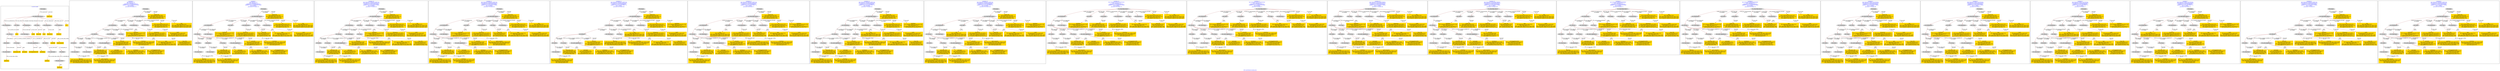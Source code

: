 digraph n0 {
fontcolor="blue"
remincross="true"
label="s26-s-san-francisco-moma.json"
subgraph cluster_0 {
label="1-correct model"
n2[style="filled",color="white",fillcolor="lightgray",label="E12_Production1"];
n3[style="filled",color="white",fillcolor="lightgray",label="E21_Person1"];
n4[style="filled",color="white",fillcolor="lightgray",label="E69_Death1"];
n5[style="filled",color="white",fillcolor="lightgray",label="E74_Group1"];
n6[style="filled",color="white",fillcolor="lightgray",label="E82_Actor_Appellation1"];
n7[style="filled",color="white",fillcolor="lightgray",label="E67_Birth1"];
n8[shape="plaintext",style="filled",fillcolor="gold",label="artistURI"];
n9[style="filled",color="white",fillcolor="lightgray",label="E22_Man-Made_Object1"];
n10[style="filled",color="white",fillcolor="lightgray",label="E35_Title1"];
n11[style="filled",color="white",fillcolor="lightgray",label="E8_Acquisition1"];
n12[style="filled",color="white",fillcolor="lightgray",label="E55_Type1"];
n13[style="filled",color="white",fillcolor="lightgray",label="E54_Dimension1"];
n14[style="filled",color="white",fillcolor="lightgray",label="E78_Collection1"];
n15[shape="plaintext",style="filled",fillcolor="gold",label="url"];
n16[shape="plaintext",style="filled",fillcolor="gold",label="title"];
n17[style="filled",color="white",fillcolor="lightgray",label="E38_Image1"];
n18[shape="plaintext",style="filled",fillcolor="gold",label="image-URL"];
n19[style="filled",color="white",fillcolor="lightgray",label="E48_Place_Name1"];
n20[shape="plaintext",style="filled",fillcolor="gold",label="birthPlace"];
n21[style="filled",color="white",fillcolor="lightgray",label="E52_Time-Span1"];
n22[shape="plaintext",style="filled",fillcolor="gold",label="birthYear"];
n23[style="filled",color="white",fillcolor="lightgray",label="E52_Time-Span2"];
n24[shape="plaintext",style="filled",fillcolor="gold",label="deathYear"];
n25[style="filled",color="white",fillcolor="lightgray",label="E52_Time-Span3"];
n26[shape="plaintext",style="filled",fillcolor="gold",label="when-acquired"];
n27[style="filled",color="white",fillcolor="lightgray",label="E53_Place1"];
n28[shape="plaintext",style="filled",fillcolor="gold",label="dimensions"];
n29[shape="plaintext",style="filled",fillcolor="gold",label="Type_URI"];
n30[shape="plaintext",style="filled",fillcolor="gold",label="type"];
n31[shape="plaintext",style="filled",fillcolor="gold",label="nationality_URI"];
n32[shape="plaintext",style="filled",fillcolor="gold",label="nationality"];
n33[shape="plaintext",style="filled",fillcolor="gold",label="collection"];
n34[shape="plaintext",style="filled",fillcolor="gold",label="artistAppellationURI"];
n35[shape="plaintext",style="filled",fillcolor="gold",label="artistName"];
n36[shape="plaintext",style="filled",fillcolor="gold",label="credit"];
}
subgraph cluster_1 {
label="candidate 0\nlink coherence:1.0\nnode coherence:1.0\nconfidence:0.4705480035360147\nmapping score:0.5318493345120049\ncost:29.99824\n-precision:0.83-recall:0.74"
n38[style="filled",color="white",fillcolor="lightgray",label="E12_Production1"];
n39[style="filled",color="white",fillcolor="lightgray",label="E21_Person1"];
n40[style="filled",color="white",fillcolor="lightgray",label="E52_Time-Span2"];
n41[style="filled",color="white",fillcolor="lightgray",label="E55_Type1"];
n42[style="filled",color="white",fillcolor="lightgray",label="E67_Birth1"];
n43[style="filled",color="white",fillcolor="lightgray",label="E69_Death1"];
n44[style="filled",color="white",fillcolor="lightgray",label="E74_Group1"];
n45[style="filled",color="white",fillcolor="lightgray",label="E82_Actor_Appellation1"];
n46[style="filled",color="white",fillcolor="lightgray",label="E22_Man-Made_Object1"];
n47[style="filled",color="white",fillcolor="lightgray",label="E35_Title1"];
n48[style="filled",color="white",fillcolor="lightgray",label="E54_Dimension1"];
n49[style="filled",color="white",fillcolor="lightgray",label="E8_Acquisition1"];
n50[style="filled",color="white",fillcolor="lightgray",label="E38_Image1"];
n51[style="filled",color="white",fillcolor="lightgray",label="E52_Time-Span1"];
n52[style="filled",color="white",fillcolor="lightgray",label="E52_Time-Span3"];
n53[shape="plaintext",style="filled",fillcolor="gold",label="artistName\n[E82_Actor_Appellation,label,0.395]\n[E22_Man-Made_Object,P3_has_note,0.218]\n[E30_Right,P3_has_note,0.202]\n[E8_Acquisition,P3_has_note,0.185]"];
n54[shape="plaintext",style="filled",fillcolor="gold",label="when-acquired\n[E52_Time-Span,P82_at_some_time_within,0.478]\n[E52_Time-Span,P82b_end_of_the_end,0.336]\n[E38_Image,classLink,0.095]\n[E52_Time-Span,label,0.091]"];
n55[shape="plaintext",style="filled",fillcolor="gold",label="type\n[E8_Acquisition,P3_has_note,0.421]\n[E55_Type,label,0.223]\n[E22_Man-Made_Object,P3_has_note,0.193]\n[E73_Information_Object,P3_has_note,0.162]"];
n56[shape="plaintext",style="filled",fillcolor="gold",label="birthPlace\n[E33_Linguistic_Object,P3_has_note,0.284]\n[E35_Title,label,0.272]\n[E22_Man-Made_Object,P3_has_note,0.231]\n[E8_Acquisition,P3_has_note,0.213]"];
n57[shape="plaintext",style="filled",fillcolor="gold",label="artistURI\n[E21_Person,classLink,0.364]\n[E39_Actor,classLink,0.282]\n[E82_Actor_Appellation,classLink,0.254]\n[E30_Right,P3_has_note,0.1]"];
n58[shape="plaintext",style="filled",fillcolor="gold",label="Type_URI\n[E55_Type,classLink,0.516]\n[E55_Type,label,0.181]\n[E74_Group,classLink,0.155]\n[E57_Material,classLink,0.148]"];
n59[shape="plaintext",style="filled",fillcolor="gold",label="url\n[E78_Collection,classLink,0.347]\n[E22_Man-Made_Object,classLink,0.231]\n[E21_Person,classLink,0.212]\n[E30_Right,P3_has_note,0.21]"];
n60[shape="plaintext",style="filled",fillcolor="gold",label="birthYear\n[E52_Time-Span,P82b_end_of_the_end,0.431]\n[E52_Time-Span,P82_at_some_time_within,0.339]\n[E52_Time-Span,P82a_begin_of_the_begin,0.149]\n[E12_Production,P3_has_note,0.081]"];
n61[shape="plaintext",style="filled",fillcolor="gold",label="image-URL\n[E38_Image,classLink,0.66]\n[E22_Man-Made_Object,classLink,0.13]\n[E21_Person,classLink,0.113]\n[E78_Collection,classLink,0.096]"];
n62[shape="plaintext",style="filled",fillcolor="gold",label="title\n[E35_Title,label,0.287]\n[E22_Man-Made_Object,P3_has_note,0.279]\n[E73_Information_Object,P3_has_note,0.239]\n[E33_Linguistic_Object,P3_has_note,0.196]"];
n63[shape="plaintext",style="filled",fillcolor="gold",label="nationality_URI\n[E74_Group,classLink,0.681]\n[E55_Type,classLink,0.184]\n[E57_Material,classLink,0.09]\n[E55_Type,label,0.045]"];
n64[shape="plaintext",style="filled",fillcolor="gold",label="nationality\n[E74_Group,label,0.515]\n[E74_Group,classLink,0.257]\n[E55_Type,label,0.117]\n[E8_Acquisition,P3_has_note,0.111]"];
n65[shape="plaintext",style="filled",fillcolor="gold",label="credit\n[E8_Acquisition,P3_has_note,0.444]\n[E30_Right,P3_has_note,0.37]\n[E22_Man-Made_Object,P3_has_note,0.096]\n[E33_Linguistic_Object,P3_has_note,0.09]"];
n66[shape="plaintext",style="filled",fillcolor="gold",label="deathYear\n[E52_Time-Span,P82_at_some_time_within,0.396]\n[E52_Time-Span,P82b_end_of_the_end,0.371]\n[E12_Production,P3_has_note,0.16]\n[E35_Title,label,0.073]"];
n67[shape="plaintext",style="filled",fillcolor="gold",label="dimensions\n[E54_Dimension,P3_has_note,0.867]\n[E22_Man-Made_Object,P3_has_note,0.076]\n[E82_Actor_Appellation,label,0.03]\n[E33_Linguistic_Object,P3_has_note,0.028]"];
n68[shape="plaintext",style="filled",fillcolor="gold",label="artistAppellationURI\n[E82_Actor_Appellation,classLink,0.87]\n[E21_Person,classLink,0.062]\n[E39_Actor,classLink,0.05]\n[E30_Right,P3_has_note,0.018]"];
}
subgraph cluster_2 {
label="candidate 1\nlink coherence:1.0\nnode coherence:1.0\nconfidence:0.4705480035360147\nmapping score:0.5318493345120049\ncost:29.99829\n-precision:0.87-recall:0.76"
n70[style="filled",color="white",fillcolor="lightgray",label="E12_Production1"];
n71[style="filled",color="white",fillcolor="lightgray",label="E21_Person1"];
n72[style="filled",color="white",fillcolor="lightgray",label="E52_Time-Span2"];
n73[style="filled",color="white",fillcolor="lightgray",label="E67_Birth1"];
n74[style="filled",color="white",fillcolor="lightgray",label="E69_Death1"];
n75[style="filled",color="white",fillcolor="lightgray",label="E74_Group1"];
n76[style="filled",color="white",fillcolor="lightgray",label="E82_Actor_Appellation1"];
n77[style="filled",color="white",fillcolor="lightgray",label="E22_Man-Made_Object1"];
n78[style="filled",color="white",fillcolor="lightgray",label="E35_Title1"];
n79[style="filled",color="white",fillcolor="lightgray",label="E54_Dimension1"];
n80[style="filled",color="white",fillcolor="lightgray",label="E55_Type2"];
n81[style="filled",color="white",fillcolor="lightgray",label="E8_Acquisition1"];
n82[style="filled",color="white",fillcolor="lightgray",label="E38_Image1"];
n83[style="filled",color="white",fillcolor="lightgray",label="E52_Time-Span1"];
n84[style="filled",color="white",fillcolor="lightgray",label="E52_Time-Span3"];
n85[shape="plaintext",style="filled",fillcolor="gold",label="artistName\n[E82_Actor_Appellation,label,0.395]\n[E22_Man-Made_Object,P3_has_note,0.218]\n[E30_Right,P3_has_note,0.202]\n[E8_Acquisition,P3_has_note,0.185]"];
n86[shape="plaintext",style="filled",fillcolor="gold",label="when-acquired\n[E52_Time-Span,P82_at_some_time_within,0.478]\n[E52_Time-Span,P82b_end_of_the_end,0.336]\n[E38_Image,classLink,0.095]\n[E52_Time-Span,label,0.091]"];
n87[shape="plaintext",style="filled",fillcolor="gold",label="birthPlace\n[E33_Linguistic_Object,P3_has_note,0.284]\n[E35_Title,label,0.272]\n[E22_Man-Made_Object,P3_has_note,0.231]\n[E8_Acquisition,P3_has_note,0.213]"];
n88[shape="plaintext",style="filled",fillcolor="gold",label="artistURI\n[E21_Person,classLink,0.364]\n[E39_Actor,classLink,0.282]\n[E82_Actor_Appellation,classLink,0.254]\n[E30_Right,P3_has_note,0.1]"];
n89[shape="plaintext",style="filled",fillcolor="gold",label="Type_URI\n[E55_Type,classLink,0.516]\n[E55_Type,label,0.181]\n[E74_Group,classLink,0.155]\n[E57_Material,classLink,0.148]"];
n90[shape="plaintext",style="filled",fillcolor="gold",label="type\n[E8_Acquisition,P3_has_note,0.421]\n[E55_Type,label,0.223]\n[E22_Man-Made_Object,P3_has_note,0.193]\n[E73_Information_Object,P3_has_note,0.162]"];
n91[shape="plaintext",style="filled",fillcolor="gold",label="url\n[E78_Collection,classLink,0.347]\n[E22_Man-Made_Object,classLink,0.231]\n[E21_Person,classLink,0.212]\n[E30_Right,P3_has_note,0.21]"];
n92[shape="plaintext",style="filled",fillcolor="gold",label="birthYear\n[E52_Time-Span,P82b_end_of_the_end,0.431]\n[E52_Time-Span,P82_at_some_time_within,0.339]\n[E52_Time-Span,P82a_begin_of_the_begin,0.149]\n[E12_Production,P3_has_note,0.081]"];
n93[shape="plaintext",style="filled",fillcolor="gold",label="image-URL\n[E38_Image,classLink,0.66]\n[E22_Man-Made_Object,classLink,0.13]\n[E21_Person,classLink,0.113]\n[E78_Collection,classLink,0.096]"];
n94[shape="plaintext",style="filled",fillcolor="gold",label="title\n[E35_Title,label,0.287]\n[E22_Man-Made_Object,P3_has_note,0.279]\n[E73_Information_Object,P3_has_note,0.239]\n[E33_Linguistic_Object,P3_has_note,0.196]"];
n95[shape="plaintext",style="filled",fillcolor="gold",label="nationality_URI\n[E74_Group,classLink,0.681]\n[E55_Type,classLink,0.184]\n[E57_Material,classLink,0.09]\n[E55_Type,label,0.045]"];
n96[shape="plaintext",style="filled",fillcolor="gold",label="nationality\n[E74_Group,label,0.515]\n[E74_Group,classLink,0.257]\n[E55_Type,label,0.117]\n[E8_Acquisition,P3_has_note,0.111]"];
n97[shape="plaintext",style="filled",fillcolor="gold",label="credit\n[E8_Acquisition,P3_has_note,0.444]\n[E30_Right,P3_has_note,0.37]\n[E22_Man-Made_Object,P3_has_note,0.096]\n[E33_Linguistic_Object,P3_has_note,0.09]"];
n98[shape="plaintext",style="filled",fillcolor="gold",label="deathYear\n[E52_Time-Span,P82_at_some_time_within,0.396]\n[E52_Time-Span,P82b_end_of_the_end,0.371]\n[E12_Production,P3_has_note,0.16]\n[E35_Title,label,0.073]"];
n99[shape="plaintext",style="filled",fillcolor="gold",label="dimensions\n[E54_Dimension,P3_has_note,0.867]\n[E22_Man-Made_Object,P3_has_note,0.076]\n[E82_Actor_Appellation,label,0.03]\n[E33_Linguistic_Object,P3_has_note,0.028]"];
n100[shape="plaintext",style="filled",fillcolor="gold",label="artistAppellationURI\n[E82_Actor_Appellation,classLink,0.87]\n[E21_Person,classLink,0.062]\n[E39_Actor,classLink,0.05]\n[E30_Right,P3_has_note,0.018]"];
}
subgraph cluster_3 {
label="candidate 10\nlink coherence:0.9642857142857143\nnode coherence:0.9629629629629629\nconfidence:0.47630270287403503\nmapping score:0.5318385552789994\ncost:126.99844\n-precision:0.75-recall:0.62"
n102[style="filled",color="white",fillcolor="lightgray",label="E12_Production1"];
n103[style="filled",color="white",fillcolor="lightgray",label="E21_Person1"];
n104[style="filled",color="white",fillcolor="lightgray",label="E52_Time-Span2"];
n105[style="filled",color="white",fillcolor="lightgray",label="E55_Type1"];
n106[style="filled",color="white",fillcolor="lightgray",label="E67_Birth1"];
n107[style="filled",color="white",fillcolor="lightgray",label="E74_Group1"];
n108[style="filled",color="white",fillcolor="lightgray",label="E82_Actor_Appellation1"];
n109[style="filled",color="white",fillcolor="lightgray",label="E22_Man-Made_Object1"];
n110[style="filled",color="white",fillcolor="lightgray",label="E35_Title1"];
n111[style="filled",color="white",fillcolor="lightgray",label="E54_Dimension1"];
n112[style="filled",color="white",fillcolor="lightgray",label="E8_Acquisition1"];
n113[style="filled",color="white",fillcolor="lightgray",label="E38_Image1"];
n114[style="filled",color="white",fillcolor="lightgray",label="E52_Time-Span1"];
n115[shape="plaintext",style="filled",fillcolor="gold",label="artistName\n[E82_Actor_Appellation,label,0.395]\n[E22_Man-Made_Object,P3_has_note,0.218]\n[E30_Right,P3_has_note,0.202]\n[E8_Acquisition,P3_has_note,0.185]"];
n116[shape="plaintext",style="filled",fillcolor="gold",label="type\n[E8_Acquisition,P3_has_note,0.421]\n[E55_Type,label,0.223]\n[E22_Man-Made_Object,P3_has_note,0.193]\n[E73_Information_Object,P3_has_note,0.162]"];
n117[shape="plaintext",style="filled",fillcolor="gold",label="birthYear\n[E52_Time-Span,P82b_end_of_the_end,0.431]\n[E52_Time-Span,P82_at_some_time_within,0.339]\n[E52_Time-Span,P82a_begin_of_the_begin,0.149]\n[E12_Production,P3_has_note,0.081]"];
n118[shape="plaintext",style="filled",fillcolor="gold",label="birthPlace\n[E33_Linguistic_Object,P3_has_note,0.284]\n[E35_Title,label,0.272]\n[E22_Man-Made_Object,P3_has_note,0.231]\n[E8_Acquisition,P3_has_note,0.213]"];
n119[shape="plaintext",style="filled",fillcolor="gold",label="artistURI\n[E21_Person,classLink,0.364]\n[E39_Actor,classLink,0.282]\n[E82_Actor_Appellation,classLink,0.254]\n[E30_Right,P3_has_note,0.1]"];
n120[shape="plaintext",style="filled",fillcolor="gold",label="Type_URI\n[E55_Type,classLink,0.516]\n[E55_Type,label,0.181]\n[E74_Group,classLink,0.155]\n[E57_Material,classLink,0.148]"];
n121[shape="plaintext",style="filled",fillcolor="gold",label="url\n[E78_Collection,classLink,0.347]\n[E22_Man-Made_Object,classLink,0.231]\n[E21_Person,classLink,0.212]\n[E30_Right,P3_has_note,0.21]"];
n122[shape="plaintext",style="filled",fillcolor="gold",label="image-URL\n[E38_Image,classLink,0.66]\n[E22_Man-Made_Object,classLink,0.13]\n[E21_Person,classLink,0.113]\n[E78_Collection,classLink,0.096]"];
n123[shape="plaintext",style="filled",fillcolor="gold",label="title\n[E35_Title,label,0.287]\n[E22_Man-Made_Object,P3_has_note,0.279]\n[E73_Information_Object,P3_has_note,0.239]\n[E33_Linguistic_Object,P3_has_note,0.196]"];
n124[shape="plaintext",style="filled",fillcolor="gold",label="deathYear\n[E52_Time-Span,P82_at_some_time_within,0.396]\n[E52_Time-Span,P82b_end_of_the_end,0.371]\n[E12_Production,P3_has_note,0.16]\n[E35_Title,label,0.073]"];
n125[shape="plaintext",style="filled",fillcolor="gold",label="nationality_URI\n[E74_Group,classLink,0.681]\n[E55_Type,classLink,0.184]\n[E57_Material,classLink,0.09]\n[E55_Type,label,0.045]"];
n126[shape="plaintext",style="filled",fillcolor="gold",label="nationality\n[E74_Group,label,0.515]\n[E74_Group,classLink,0.257]\n[E55_Type,label,0.117]\n[E8_Acquisition,P3_has_note,0.111]"];
n127[shape="plaintext",style="filled",fillcolor="gold",label="credit\n[E8_Acquisition,P3_has_note,0.444]\n[E30_Right,P3_has_note,0.37]\n[E22_Man-Made_Object,P3_has_note,0.096]\n[E33_Linguistic_Object,P3_has_note,0.09]"];
n128[shape="plaintext",style="filled",fillcolor="gold",label="when-acquired\n[E52_Time-Span,P82_at_some_time_within,0.478]\n[E52_Time-Span,P82b_end_of_the_end,0.336]\n[E38_Image,classLink,0.095]\n[E52_Time-Span,label,0.091]"];
n129[shape="plaintext",style="filled",fillcolor="gold",label="dimensions\n[E54_Dimension,P3_has_note,0.867]\n[E22_Man-Made_Object,P3_has_note,0.076]\n[E82_Actor_Appellation,label,0.03]\n[E33_Linguistic_Object,P3_has_note,0.028]"];
n130[shape="plaintext",style="filled",fillcolor="gold",label="artistAppellationURI\n[E82_Actor_Appellation,classLink,0.87]\n[E21_Person,classLink,0.062]\n[E39_Actor,classLink,0.05]\n[E30_Right,P3_has_note,0.018]"];
}
subgraph cluster_4 {
label="candidate 11\nlink coherence:0.9642857142857143\nnode coherence:0.9629629629629629\nconfidence:0.47630270287403503\nmapping score:0.5318385552789994\ncost:126.99849\n-precision:0.79-recall:0.65"
n132[style="filled",color="white",fillcolor="lightgray",label="E12_Production1"];
n133[style="filled",color="white",fillcolor="lightgray",label="E21_Person1"];
n134[style="filled",color="white",fillcolor="lightgray",label="E52_Time-Span2"];
n135[style="filled",color="white",fillcolor="lightgray",label="E67_Birth1"];
n136[style="filled",color="white",fillcolor="lightgray",label="E74_Group1"];
n137[style="filled",color="white",fillcolor="lightgray",label="E82_Actor_Appellation1"];
n138[style="filled",color="white",fillcolor="lightgray",label="E22_Man-Made_Object1"];
n139[style="filled",color="white",fillcolor="lightgray",label="E35_Title1"];
n140[style="filled",color="white",fillcolor="lightgray",label="E54_Dimension1"];
n141[style="filled",color="white",fillcolor="lightgray",label="E55_Type2"];
n142[style="filled",color="white",fillcolor="lightgray",label="E8_Acquisition1"];
n143[style="filled",color="white",fillcolor="lightgray",label="E38_Image1"];
n144[style="filled",color="white",fillcolor="lightgray",label="E52_Time-Span1"];
n145[shape="plaintext",style="filled",fillcolor="gold",label="artistName\n[E82_Actor_Appellation,label,0.395]\n[E22_Man-Made_Object,P3_has_note,0.218]\n[E30_Right,P3_has_note,0.202]\n[E8_Acquisition,P3_has_note,0.185]"];
n146[shape="plaintext",style="filled",fillcolor="gold",label="birthYear\n[E52_Time-Span,P82b_end_of_the_end,0.431]\n[E52_Time-Span,P82_at_some_time_within,0.339]\n[E52_Time-Span,P82a_begin_of_the_begin,0.149]\n[E12_Production,P3_has_note,0.081]"];
n147[shape="plaintext",style="filled",fillcolor="gold",label="birthPlace\n[E33_Linguistic_Object,P3_has_note,0.284]\n[E35_Title,label,0.272]\n[E22_Man-Made_Object,P3_has_note,0.231]\n[E8_Acquisition,P3_has_note,0.213]"];
n148[shape="plaintext",style="filled",fillcolor="gold",label="artistURI\n[E21_Person,classLink,0.364]\n[E39_Actor,classLink,0.282]\n[E82_Actor_Appellation,classLink,0.254]\n[E30_Right,P3_has_note,0.1]"];
n149[shape="plaintext",style="filled",fillcolor="gold",label="Type_URI\n[E55_Type,classLink,0.516]\n[E55_Type,label,0.181]\n[E74_Group,classLink,0.155]\n[E57_Material,classLink,0.148]"];
n150[shape="plaintext",style="filled",fillcolor="gold",label="type\n[E8_Acquisition,P3_has_note,0.421]\n[E55_Type,label,0.223]\n[E22_Man-Made_Object,P3_has_note,0.193]\n[E73_Information_Object,P3_has_note,0.162]"];
n151[shape="plaintext",style="filled",fillcolor="gold",label="url\n[E78_Collection,classLink,0.347]\n[E22_Man-Made_Object,classLink,0.231]\n[E21_Person,classLink,0.212]\n[E30_Right,P3_has_note,0.21]"];
n152[shape="plaintext",style="filled",fillcolor="gold",label="image-URL\n[E38_Image,classLink,0.66]\n[E22_Man-Made_Object,classLink,0.13]\n[E21_Person,classLink,0.113]\n[E78_Collection,classLink,0.096]"];
n153[shape="plaintext",style="filled",fillcolor="gold",label="title\n[E35_Title,label,0.287]\n[E22_Man-Made_Object,P3_has_note,0.279]\n[E73_Information_Object,P3_has_note,0.239]\n[E33_Linguistic_Object,P3_has_note,0.196]"];
n154[shape="plaintext",style="filled",fillcolor="gold",label="deathYear\n[E52_Time-Span,P82_at_some_time_within,0.396]\n[E52_Time-Span,P82b_end_of_the_end,0.371]\n[E12_Production,P3_has_note,0.16]\n[E35_Title,label,0.073]"];
n155[shape="plaintext",style="filled",fillcolor="gold",label="nationality_URI\n[E74_Group,classLink,0.681]\n[E55_Type,classLink,0.184]\n[E57_Material,classLink,0.09]\n[E55_Type,label,0.045]"];
n156[shape="plaintext",style="filled",fillcolor="gold",label="nationality\n[E74_Group,label,0.515]\n[E74_Group,classLink,0.257]\n[E55_Type,label,0.117]\n[E8_Acquisition,P3_has_note,0.111]"];
n157[shape="plaintext",style="filled",fillcolor="gold",label="credit\n[E8_Acquisition,P3_has_note,0.444]\n[E30_Right,P3_has_note,0.37]\n[E22_Man-Made_Object,P3_has_note,0.096]\n[E33_Linguistic_Object,P3_has_note,0.09]"];
n158[shape="plaintext",style="filled",fillcolor="gold",label="when-acquired\n[E52_Time-Span,P82_at_some_time_within,0.478]\n[E52_Time-Span,P82b_end_of_the_end,0.336]\n[E38_Image,classLink,0.095]\n[E52_Time-Span,label,0.091]"];
n159[shape="plaintext",style="filled",fillcolor="gold",label="dimensions\n[E54_Dimension,P3_has_note,0.867]\n[E22_Man-Made_Object,P3_has_note,0.076]\n[E82_Actor_Appellation,label,0.03]\n[E33_Linguistic_Object,P3_has_note,0.028]"];
n160[shape="plaintext",style="filled",fillcolor="gold",label="artistAppellationURI\n[E82_Actor_Appellation,classLink,0.87]\n[E21_Person,classLink,0.062]\n[E39_Actor,classLink,0.05]\n[E30_Right,P3_has_note,0.018]"];
}
subgraph cluster_5 {
label="candidate 12\nlink coherence:0.9642857142857143\nnode coherence:0.9629629629629629\nconfidence:0.4742510616895694\nmapping score:0.5311546748841774\ncost:27.99844\n-precision:0.82-recall:0.68"
n162[style="filled",color="white",fillcolor="lightgray",label="E12_Production1"];
n163[style="filled",color="white",fillcolor="lightgray",label="E21_Person1"];
n164[style="filled",color="white",fillcolor="lightgray",label="E52_Time-Span2"];
n165[style="filled",color="white",fillcolor="lightgray",label="E55_Type1"];
n166[style="filled",color="white",fillcolor="lightgray",label="E67_Birth1"];
n167[style="filled",color="white",fillcolor="lightgray",label="E74_Group1"];
n168[style="filled",color="white",fillcolor="lightgray",label="E82_Actor_Appellation1"];
n169[style="filled",color="white",fillcolor="lightgray",label="E22_Man-Made_Object1"];
n170[style="filled",color="white",fillcolor="lightgray",label="E35_Title1"];
n171[style="filled",color="white",fillcolor="lightgray",label="E54_Dimension1"];
n172[style="filled",color="white",fillcolor="lightgray",label="E8_Acquisition1"];
n173[style="filled",color="white",fillcolor="lightgray",label="E38_Image1"];
n174[style="filled",color="white",fillcolor="lightgray",label="E52_Time-Span1"];
n175[shape="plaintext",style="filled",fillcolor="gold",label="artistName\n[E82_Actor_Appellation,label,0.395]\n[E22_Man-Made_Object,P3_has_note,0.218]\n[E30_Right,P3_has_note,0.202]\n[E8_Acquisition,P3_has_note,0.185]"];
n176[shape="plaintext",style="filled",fillcolor="gold",label="type\n[E8_Acquisition,P3_has_note,0.421]\n[E55_Type,label,0.223]\n[E22_Man-Made_Object,P3_has_note,0.193]\n[E73_Information_Object,P3_has_note,0.162]"];
n177[shape="plaintext",style="filled",fillcolor="gold",label="birthYear\n[E52_Time-Span,P82b_end_of_the_end,0.431]\n[E52_Time-Span,P82_at_some_time_within,0.339]\n[E52_Time-Span,P82a_begin_of_the_begin,0.149]\n[E12_Production,P3_has_note,0.081]"];
n178[shape="plaintext",style="filled",fillcolor="gold",label="title\n[E35_Title,label,0.287]\n[E22_Man-Made_Object,P3_has_note,0.279]\n[E73_Information_Object,P3_has_note,0.239]\n[E33_Linguistic_Object,P3_has_note,0.196]"];
n179[shape="plaintext",style="filled",fillcolor="gold",label="artistURI\n[E21_Person,classLink,0.364]\n[E39_Actor,classLink,0.282]\n[E82_Actor_Appellation,classLink,0.254]\n[E30_Right,P3_has_note,0.1]"];
n180[shape="plaintext",style="filled",fillcolor="gold",label="Type_URI\n[E55_Type,classLink,0.516]\n[E55_Type,label,0.181]\n[E74_Group,classLink,0.155]\n[E57_Material,classLink,0.148]"];
n181[shape="plaintext",style="filled",fillcolor="gold",label="url\n[E78_Collection,classLink,0.347]\n[E22_Man-Made_Object,classLink,0.231]\n[E21_Person,classLink,0.212]\n[E30_Right,P3_has_note,0.21]"];
n182[shape="plaintext",style="filled",fillcolor="gold",label="when-acquired\n[E52_Time-Span,P82_at_some_time_within,0.478]\n[E52_Time-Span,P82b_end_of_the_end,0.336]\n[E38_Image,classLink,0.095]\n[E52_Time-Span,label,0.091]"];
n183[shape="plaintext",style="filled",fillcolor="gold",label="image-URL\n[E38_Image,classLink,0.66]\n[E22_Man-Made_Object,classLink,0.13]\n[E21_Person,classLink,0.113]\n[E78_Collection,classLink,0.096]"];
n184[shape="plaintext",style="filled",fillcolor="gold",label="birthPlace\n[E33_Linguistic_Object,P3_has_note,0.284]\n[E35_Title,label,0.272]\n[E22_Man-Made_Object,P3_has_note,0.231]\n[E8_Acquisition,P3_has_note,0.213]"];
n185[shape="plaintext",style="filled",fillcolor="gold",label="nationality_URI\n[E74_Group,classLink,0.681]\n[E55_Type,classLink,0.184]\n[E57_Material,classLink,0.09]\n[E55_Type,label,0.045]"];
n186[shape="plaintext",style="filled",fillcolor="gold",label="nationality\n[E74_Group,label,0.515]\n[E74_Group,classLink,0.257]\n[E55_Type,label,0.117]\n[E8_Acquisition,P3_has_note,0.111]"];
n187[shape="plaintext",style="filled",fillcolor="gold",label="credit\n[E8_Acquisition,P3_has_note,0.444]\n[E30_Right,P3_has_note,0.37]\n[E22_Man-Made_Object,P3_has_note,0.096]\n[E33_Linguistic_Object,P3_has_note,0.09]"];
n188[shape="plaintext",style="filled",fillcolor="gold",label="deathYear\n[E52_Time-Span,P82_at_some_time_within,0.396]\n[E52_Time-Span,P82b_end_of_the_end,0.371]\n[E12_Production,P3_has_note,0.16]\n[E35_Title,label,0.073]"];
n189[shape="plaintext",style="filled",fillcolor="gold",label="dimensions\n[E54_Dimension,P3_has_note,0.867]\n[E22_Man-Made_Object,P3_has_note,0.076]\n[E82_Actor_Appellation,label,0.03]\n[E33_Linguistic_Object,P3_has_note,0.028]"];
n190[shape="plaintext",style="filled",fillcolor="gold",label="artistAppellationURI\n[E82_Actor_Appellation,classLink,0.87]\n[E21_Person,classLink,0.062]\n[E39_Actor,classLink,0.05]\n[E30_Right,P3_has_note,0.018]"];
}
subgraph cluster_6 {
label="candidate 13\nlink coherence:0.9642857142857143\nnode coherence:0.9629629629629629\nconfidence:0.4742510616895694\nmapping score:0.5311546748841774\ncost:27.99849\n-precision:0.86-recall:0.71"
n192[style="filled",color="white",fillcolor="lightgray",label="E12_Production1"];
n193[style="filled",color="white",fillcolor="lightgray",label="E21_Person1"];
n194[style="filled",color="white",fillcolor="lightgray",label="E52_Time-Span2"];
n195[style="filled",color="white",fillcolor="lightgray",label="E67_Birth1"];
n196[style="filled",color="white",fillcolor="lightgray",label="E74_Group1"];
n197[style="filled",color="white",fillcolor="lightgray",label="E82_Actor_Appellation1"];
n198[style="filled",color="white",fillcolor="lightgray",label="E22_Man-Made_Object1"];
n199[style="filled",color="white",fillcolor="lightgray",label="E35_Title1"];
n200[style="filled",color="white",fillcolor="lightgray",label="E54_Dimension1"];
n201[style="filled",color="white",fillcolor="lightgray",label="E55_Type2"];
n202[style="filled",color="white",fillcolor="lightgray",label="E8_Acquisition1"];
n203[style="filled",color="white",fillcolor="lightgray",label="E38_Image1"];
n204[style="filled",color="white",fillcolor="lightgray",label="E52_Time-Span1"];
n205[shape="plaintext",style="filled",fillcolor="gold",label="artistName\n[E82_Actor_Appellation,label,0.395]\n[E22_Man-Made_Object,P3_has_note,0.218]\n[E30_Right,P3_has_note,0.202]\n[E8_Acquisition,P3_has_note,0.185]"];
n206[shape="plaintext",style="filled",fillcolor="gold",label="birthYear\n[E52_Time-Span,P82b_end_of_the_end,0.431]\n[E52_Time-Span,P82_at_some_time_within,0.339]\n[E52_Time-Span,P82a_begin_of_the_begin,0.149]\n[E12_Production,P3_has_note,0.081]"];
n207[shape="plaintext",style="filled",fillcolor="gold",label="title\n[E35_Title,label,0.287]\n[E22_Man-Made_Object,P3_has_note,0.279]\n[E73_Information_Object,P3_has_note,0.239]\n[E33_Linguistic_Object,P3_has_note,0.196]"];
n208[shape="plaintext",style="filled",fillcolor="gold",label="artistURI\n[E21_Person,classLink,0.364]\n[E39_Actor,classLink,0.282]\n[E82_Actor_Appellation,classLink,0.254]\n[E30_Right,P3_has_note,0.1]"];
n209[shape="plaintext",style="filled",fillcolor="gold",label="Type_URI\n[E55_Type,classLink,0.516]\n[E55_Type,label,0.181]\n[E74_Group,classLink,0.155]\n[E57_Material,classLink,0.148]"];
n210[shape="plaintext",style="filled",fillcolor="gold",label="type\n[E8_Acquisition,P3_has_note,0.421]\n[E55_Type,label,0.223]\n[E22_Man-Made_Object,P3_has_note,0.193]\n[E73_Information_Object,P3_has_note,0.162]"];
n211[shape="plaintext",style="filled",fillcolor="gold",label="url\n[E78_Collection,classLink,0.347]\n[E22_Man-Made_Object,classLink,0.231]\n[E21_Person,classLink,0.212]\n[E30_Right,P3_has_note,0.21]"];
n212[shape="plaintext",style="filled",fillcolor="gold",label="when-acquired\n[E52_Time-Span,P82_at_some_time_within,0.478]\n[E52_Time-Span,P82b_end_of_the_end,0.336]\n[E38_Image,classLink,0.095]\n[E52_Time-Span,label,0.091]"];
n213[shape="plaintext",style="filled",fillcolor="gold",label="image-URL\n[E38_Image,classLink,0.66]\n[E22_Man-Made_Object,classLink,0.13]\n[E21_Person,classLink,0.113]\n[E78_Collection,classLink,0.096]"];
n214[shape="plaintext",style="filled",fillcolor="gold",label="birthPlace\n[E33_Linguistic_Object,P3_has_note,0.284]\n[E35_Title,label,0.272]\n[E22_Man-Made_Object,P3_has_note,0.231]\n[E8_Acquisition,P3_has_note,0.213]"];
n215[shape="plaintext",style="filled",fillcolor="gold",label="nationality_URI\n[E74_Group,classLink,0.681]\n[E55_Type,classLink,0.184]\n[E57_Material,classLink,0.09]\n[E55_Type,label,0.045]"];
n216[shape="plaintext",style="filled",fillcolor="gold",label="nationality\n[E74_Group,label,0.515]\n[E74_Group,classLink,0.257]\n[E55_Type,label,0.117]\n[E8_Acquisition,P3_has_note,0.111]"];
n217[shape="plaintext",style="filled",fillcolor="gold",label="credit\n[E8_Acquisition,P3_has_note,0.444]\n[E30_Right,P3_has_note,0.37]\n[E22_Man-Made_Object,P3_has_note,0.096]\n[E33_Linguistic_Object,P3_has_note,0.09]"];
n218[shape="plaintext",style="filled",fillcolor="gold",label="deathYear\n[E52_Time-Span,P82_at_some_time_within,0.396]\n[E52_Time-Span,P82b_end_of_the_end,0.371]\n[E12_Production,P3_has_note,0.16]\n[E35_Title,label,0.073]"];
n219[shape="plaintext",style="filled",fillcolor="gold",label="dimensions\n[E54_Dimension,P3_has_note,0.867]\n[E22_Man-Made_Object,P3_has_note,0.076]\n[E82_Actor_Appellation,label,0.03]\n[E33_Linguistic_Object,P3_has_note,0.028]"];
n220[shape="plaintext",style="filled",fillcolor="gold",label="artistAppellationURI\n[E82_Actor_Appellation,classLink,0.87]\n[E21_Person,classLink,0.062]\n[E39_Actor,classLink,0.05]\n[E30_Right,P3_has_note,0.018]"];
}
subgraph cluster_7 {
label="candidate 14\nlink coherence:0.9642857142857143\nnode coherence:0.9629629629629629\nconfidence:0.4742510616895694\nmapping score:0.5311546748841774\ncost:126.99844\n-precision:0.79-recall:0.65"
n222[style="filled",color="white",fillcolor="lightgray",label="E12_Production1"];
n223[style="filled",color="white",fillcolor="lightgray",label="E21_Person1"];
n224[style="filled",color="white",fillcolor="lightgray",label="E52_Time-Span2"];
n225[style="filled",color="white",fillcolor="lightgray",label="E55_Type1"];
n226[style="filled",color="white",fillcolor="lightgray",label="E67_Birth1"];
n227[style="filled",color="white",fillcolor="lightgray",label="E74_Group1"];
n228[style="filled",color="white",fillcolor="lightgray",label="E82_Actor_Appellation1"];
n229[style="filled",color="white",fillcolor="lightgray",label="E22_Man-Made_Object1"];
n230[style="filled",color="white",fillcolor="lightgray",label="E35_Title1"];
n231[style="filled",color="white",fillcolor="lightgray",label="E54_Dimension1"];
n232[style="filled",color="white",fillcolor="lightgray",label="E8_Acquisition1"];
n233[style="filled",color="white",fillcolor="lightgray",label="E38_Image1"];
n234[style="filled",color="white",fillcolor="lightgray",label="E52_Time-Span1"];
n235[shape="plaintext",style="filled",fillcolor="gold",label="artistName\n[E82_Actor_Appellation,label,0.395]\n[E22_Man-Made_Object,P3_has_note,0.218]\n[E30_Right,P3_has_note,0.202]\n[E8_Acquisition,P3_has_note,0.185]"];
n236[shape="plaintext",style="filled",fillcolor="gold",label="type\n[E8_Acquisition,P3_has_note,0.421]\n[E55_Type,label,0.223]\n[E22_Man-Made_Object,P3_has_note,0.193]\n[E73_Information_Object,P3_has_note,0.162]"];
n237[shape="plaintext",style="filled",fillcolor="gold",label="birthYear\n[E52_Time-Span,P82b_end_of_the_end,0.431]\n[E52_Time-Span,P82_at_some_time_within,0.339]\n[E52_Time-Span,P82a_begin_of_the_begin,0.149]\n[E12_Production,P3_has_note,0.081]"];
n238[shape="plaintext",style="filled",fillcolor="gold",label="title\n[E35_Title,label,0.287]\n[E22_Man-Made_Object,P3_has_note,0.279]\n[E73_Information_Object,P3_has_note,0.239]\n[E33_Linguistic_Object,P3_has_note,0.196]"];
n239[shape="plaintext",style="filled",fillcolor="gold",label="artistURI\n[E21_Person,classLink,0.364]\n[E39_Actor,classLink,0.282]\n[E82_Actor_Appellation,classLink,0.254]\n[E30_Right,P3_has_note,0.1]"];
n240[shape="plaintext",style="filled",fillcolor="gold",label="Type_URI\n[E55_Type,classLink,0.516]\n[E55_Type,label,0.181]\n[E74_Group,classLink,0.155]\n[E57_Material,classLink,0.148]"];
n241[shape="plaintext",style="filled",fillcolor="gold",label="url\n[E78_Collection,classLink,0.347]\n[E22_Man-Made_Object,classLink,0.231]\n[E21_Person,classLink,0.212]\n[E30_Right,P3_has_note,0.21]"];
n242[shape="plaintext",style="filled",fillcolor="gold",label="image-URL\n[E38_Image,classLink,0.66]\n[E22_Man-Made_Object,classLink,0.13]\n[E21_Person,classLink,0.113]\n[E78_Collection,classLink,0.096]"];
n243[shape="plaintext",style="filled",fillcolor="gold",label="birthPlace\n[E33_Linguistic_Object,P3_has_note,0.284]\n[E35_Title,label,0.272]\n[E22_Man-Made_Object,P3_has_note,0.231]\n[E8_Acquisition,P3_has_note,0.213]"];
n244[shape="plaintext",style="filled",fillcolor="gold",label="deathYear\n[E52_Time-Span,P82_at_some_time_within,0.396]\n[E52_Time-Span,P82b_end_of_the_end,0.371]\n[E12_Production,P3_has_note,0.16]\n[E35_Title,label,0.073]"];
n245[shape="plaintext",style="filled",fillcolor="gold",label="nationality_URI\n[E74_Group,classLink,0.681]\n[E55_Type,classLink,0.184]\n[E57_Material,classLink,0.09]\n[E55_Type,label,0.045]"];
n246[shape="plaintext",style="filled",fillcolor="gold",label="nationality\n[E74_Group,label,0.515]\n[E74_Group,classLink,0.257]\n[E55_Type,label,0.117]\n[E8_Acquisition,P3_has_note,0.111]"];
n247[shape="plaintext",style="filled",fillcolor="gold",label="credit\n[E8_Acquisition,P3_has_note,0.444]\n[E30_Right,P3_has_note,0.37]\n[E22_Man-Made_Object,P3_has_note,0.096]\n[E33_Linguistic_Object,P3_has_note,0.09]"];
n248[shape="plaintext",style="filled",fillcolor="gold",label="when-acquired\n[E52_Time-Span,P82_at_some_time_within,0.478]\n[E52_Time-Span,P82b_end_of_the_end,0.336]\n[E38_Image,classLink,0.095]\n[E52_Time-Span,label,0.091]"];
n249[shape="plaintext",style="filled",fillcolor="gold",label="dimensions\n[E54_Dimension,P3_has_note,0.867]\n[E22_Man-Made_Object,P3_has_note,0.076]\n[E82_Actor_Appellation,label,0.03]\n[E33_Linguistic_Object,P3_has_note,0.028]"];
n250[shape="plaintext",style="filled",fillcolor="gold",label="artistAppellationURI\n[E82_Actor_Appellation,classLink,0.87]\n[E21_Person,classLink,0.062]\n[E39_Actor,classLink,0.05]\n[E30_Right,P3_has_note,0.018]"];
}
subgraph cluster_8 {
label="candidate 15\nlink coherence:0.9642857142857143\nnode coherence:0.9629629629629629\nconfidence:0.4742510616895694\nmapping score:0.5311546748841774\ncost:126.99849\n-precision:0.82-recall:0.68"
n252[style="filled",color="white",fillcolor="lightgray",label="E12_Production1"];
n253[style="filled",color="white",fillcolor="lightgray",label="E21_Person1"];
n254[style="filled",color="white",fillcolor="lightgray",label="E52_Time-Span2"];
n255[style="filled",color="white",fillcolor="lightgray",label="E67_Birth1"];
n256[style="filled",color="white",fillcolor="lightgray",label="E74_Group1"];
n257[style="filled",color="white",fillcolor="lightgray",label="E82_Actor_Appellation1"];
n258[style="filled",color="white",fillcolor="lightgray",label="E22_Man-Made_Object1"];
n259[style="filled",color="white",fillcolor="lightgray",label="E35_Title1"];
n260[style="filled",color="white",fillcolor="lightgray",label="E54_Dimension1"];
n261[style="filled",color="white",fillcolor="lightgray",label="E55_Type2"];
n262[style="filled",color="white",fillcolor="lightgray",label="E8_Acquisition1"];
n263[style="filled",color="white",fillcolor="lightgray",label="E38_Image1"];
n264[style="filled",color="white",fillcolor="lightgray",label="E52_Time-Span1"];
n265[shape="plaintext",style="filled",fillcolor="gold",label="artistName\n[E82_Actor_Appellation,label,0.395]\n[E22_Man-Made_Object,P3_has_note,0.218]\n[E30_Right,P3_has_note,0.202]\n[E8_Acquisition,P3_has_note,0.185]"];
n266[shape="plaintext",style="filled",fillcolor="gold",label="birthYear\n[E52_Time-Span,P82b_end_of_the_end,0.431]\n[E52_Time-Span,P82_at_some_time_within,0.339]\n[E52_Time-Span,P82a_begin_of_the_begin,0.149]\n[E12_Production,P3_has_note,0.081]"];
n267[shape="plaintext",style="filled",fillcolor="gold",label="title\n[E35_Title,label,0.287]\n[E22_Man-Made_Object,P3_has_note,0.279]\n[E73_Information_Object,P3_has_note,0.239]\n[E33_Linguistic_Object,P3_has_note,0.196]"];
n268[shape="plaintext",style="filled",fillcolor="gold",label="artistURI\n[E21_Person,classLink,0.364]\n[E39_Actor,classLink,0.282]\n[E82_Actor_Appellation,classLink,0.254]\n[E30_Right,P3_has_note,0.1]"];
n269[shape="plaintext",style="filled",fillcolor="gold",label="Type_URI\n[E55_Type,classLink,0.516]\n[E55_Type,label,0.181]\n[E74_Group,classLink,0.155]\n[E57_Material,classLink,0.148]"];
n270[shape="plaintext",style="filled",fillcolor="gold",label="type\n[E8_Acquisition,P3_has_note,0.421]\n[E55_Type,label,0.223]\n[E22_Man-Made_Object,P3_has_note,0.193]\n[E73_Information_Object,P3_has_note,0.162]"];
n271[shape="plaintext",style="filled",fillcolor="gold",label="url\n[E78_Collection,classLink,0.347]\n[E22_Man-Made_Object,classLink,0.231]\n[E21_Person,classLink,0.212]\n[E30_Right,P3_has_note,0.21]"];
n272[shape="plaintext",style="filled",fillcolor="gold",label="image-URL\n[E38_Image,classLink,0.66]\n[E22_Man-Made_Object,classLink,0.13]\n[E21_Person,classLink,0.113]\n[E78_Collection,classLink,0.096]"];
n273[shape="plaintext",style="filled",fillcolor="gold",label="birthPlace\n[E33_Linguistic_Object,P3_has_note,0.284]\n[E35_Title,label,0.272]\n[E22_Man-Made_Object,P3_has_note,0.231]\n[E8_Acquisition,P3_has_note,0.213]"];
n274[shape="plaintext",style="filled",fillcolor="gold",label="deathYear\n[E52_Time-Span,P82_at_some_time_within,0.396]\n[E52_Time-Span,P82b_end_of_the_end,0.371]\n[E12_Production,P3_has_note,0.16]\n[E35_Title,label,0.073]"];
n275[shape="plaintext",style="filled",fillcolor="gold",label="nationality_URI\n[E74_Group,classLink,0.681]\n[E55_Type,classLink,0.184]\n[E57_Material,classLink,0.09]\n[E55_Type,label,0.045]"];
n276[shape="plaintext",style="filled",fillcolor="gold",label="nationality\n[E74_Group,label,0.515]\n[E74_Group,classLink,0.257]\n[E55_Type,label,0.117]\n[E8_Acquisition,P3_has_note,0.111]"];
n277[shape="plaintext",style="filled",fillcolor="gold",label="credit\n[E8_Acquisition,P3_has_note,0.444]\n[E30_Right,P3_has_note,0.37]\n[E22_Man-Made_Object,P3_has_note,0.096]\n[E33_Linguistic_Object,P3_has_note,0.09]"];
n278[shape="plaintext",style="filled",fillcolor="gold",label="when-acquired\n[E52_Time-Span,P82_at_some_time_within,0.478]\n[E52_Time-Span,P82b_end_of_the_end,0.336]\n[E38_Image,classLink,0.095]\n[E52_Time-Span,label,0.091]"];
n279[shape="plaintext",style="filled",fillcolor="gold",label="dimensions\n[E54_Dimension,P3_has_note,0.867]\n[E22_Man-Made_Object,P3_has_note,0.076]\n[E82_Actor_Appellation,label,0.03]\n[E33_Linguistic_Object,P3_has_note,0.028]"];
n280[shape="plaintext",style="filled",fillcolor="gold",label="artistAppellationURI\n[E82_Actor_Appellation,classLink,0.87]\n[E21_Person,classLink,0.062]\n[E39_Actor,classLink,0.05]\n[E30_Right,P3_has_note,0.018]"];
}
subgraph cluster_9 {
label="candidate 16\nlink coherence:0.9333333333333333\nnode coherence:1.0\nconfidence:0.4705480035360147\nmapping score:0.5318493345120049\ncost:29.99844\n-precision:0.83-recall:0.74"
n282[style="filled",color="white",fillcolor="lightgray",label="E12_Production1"];
n283[style="filled",color="white",fillcolor="lightgray",label="E21_Person1"];
n284[style="filled",color="white",fillcolor="lightgray",label="E52_Time-Span2"];
n285[style="filled",color="white",fillcolor="lightgray",label="E67_Birth1"];
n286[style="filled",color="white",fillcolor="lightgray",label="E69_Death1"];
n287[style="filled",color="white",fillcolor="lightgray",label="E74_Group1"];
n288[style="filled",color="white",fillcolor="lightgray",label="E82_Actor_Appellation1"];
n289[style="filled",color="white",fillcolor="lightgray",label="E22_Man-Made_Object1"];
n290[style="filled",color="white",fillcolor="lightgray",label="E35_Title1"];
n291[style="filled",color="white",fillcolor="lightgray",label="E38_Image1"];
n292[style="filled",color="white",fillcolor="lightgray",label="E54_Dimension1"];
n293[style="filled",color="white",fillcolor="lightgray",label="E55_Type1"];
n294[style="filled",color="white",fillcolor="lightgray",label="E8_Acquisition1"];
n295[style="filled",color="white",fillcolor="lightgray",label="E52_Time-Span1"];
n296[style="filled",color="white",fillcolor="lightgray",label="E52_Time-Span3"];
n297[shape="plaintext",style="filled",fillcolor="gold",label="artistName\n[E82_Actor_Appellation,label,0.395]\n[E22_Man-Made_Object,P3_has_note,0.218]\n[E30_Right,P3_has_note,0.202]\n[E8_Acquisition,P3_has_note,0.185]"];
n298[shape="plaintext",style="filled",fillcolor="gold",label="when-acquired\n[E52_Time-Span,P82_at_some_time_within,0.478]\n[E52_Time-Span,P82b_end_of_the_end,0.336]\n[E38_Image,classLink,0.095]\n[E52_Time-Span,label,0.091]"];
n299[shape="plaintext",style="filled",fillcolor="gold",label="type\n[E8_Acquisition,P3_has_note,0.421]\n[E55_Type,label,0.223]\n[E22_Man-Made_Object,P3_has_note,0.193]\n[E73_Information_Object,P3_has_note,0.162]"];
n300[shape="plaintext",style="filled",fillcolor="gold",label="birthPlace\n[E33_Linguistic_Object,P3_has_note,0.284]\n[E35_Title,label,0.272]\n[E22_Man-Made_Object,P3_has_note,0.231]\n[E8_Acquisition,P3_has_note,0.213]"];
n301[shape="plaintext",style="filled",fillcolor="gold",label="artistURI\n[E21_Person,classLink,0.364]\n[E39_Actor,classLink,0.282]\n[E82_Actor_Appellation,classLink,0.254]\n[E30_Right,P3_has_note,0.1]"];
n302[shape="plaintext",style="filled",fillcolor="gold",label="Type_URI\n[E55_Type,classLink,0.516]\n[E55_Type,label,0.181]\n[E74_Group,classLink,0.155]\n[E57_Material,classLink,0.148]"];
n303[shape="plaintext",style="filled",fillcolor="gold",label="url\n[E78_Collection,classLink,0.347]\n[E22_Man-Made_Object,classLink,0.231]\n[E21_Person,classLink,0.212]\n[E30_Right,P3_has_note,0.21]"];
n304[shape="plaintext",style="filled",fillcolor="gold",label="birthYear\n[E52_Time-Span,P82b_end_of_the_end,0.431]\n[E52_Time-Span,P82_at_some_time_within,0.339]\n[E52_Time-Span,P82a_begin_of_the_begin,0.149]\n[E12_Production,P3_has_note,0.081]"];
n305[shape="plaintext",style="filled",fillcolor="gold",label="image-URL\n[E38_Image,classLink,0.66]\n[E22_Man-Made_Object,classLink,0.13]\n[E21_Person,classLink,0.113]\n[E78_Collection,classLink,0.096]"];
n306[shape="plaintext",style="filled",fillcolor="gold",label="title\n[E35_Title,label,0.287]\n[E22_Man-Made_Object,P3_has_note,0.279]\n[E73_Information_Object,P3_has_note,0.239]\n[E33_Linguistic_Object,P3_has_note,0.196]"];
n307[shape="plaintext",style="filled",fillcolor="gold",label="nationality_URI\n[E74_Group,classLink,0.681]\n[E55_Type,classLink,0.184]\n[E57_Material,classLink,0.09]\n[E55_Type,label,0.045]"];
n308[shape="plaintext",style="filled",fillcolor="gold",label="nationality\n[E74_Group,label,0.515]\n[E74_Group,classLink,0.257]\n[E55_Type,label,0.117]\n[E8_Acquisition,P3_has_note,0.111]"];
n309[shape="plaintext",style="filled",fillcolor="gold",label="credit\n[E8_Acquisition,P3_has_note,0.444]\n[E30_Right,P3_has_note,0.37]\n[E22_Man-Made_Object,P3_has_note,0.096]\n[E33_Linguistic_Object,P3_has_note,0.09]"];
n310[shape="plaintext",style="filled",fillcolor="gold",label="deathYear\n[E52_Time-Span,P82_at_some_time_within,0.396]\n[E52_Time-Span,P82b_end_of_the_end,0.371]\n[E12_Production,P3_has_note,0.16]\n[E35_Title,label,0.073]"];
n311[shape="plaintext",style="filled",fillcolor="gold",label="dimensions\n[E54_Dimension,P3_has_note,0.867]\n[E22_Man-Made_Object,P3_has_note,0.076]\n[E82_Actor_Appellation,label,0.03]\n[E33_Linguistic_Object,P3_has_note,0.028]"];
n312[shape="plaintext",style="filled",fillcolor="gold",label="artistAppellationURI\n[E82_Actor_Appellation,classLink,0.87]\n[E21_Person,classLink,0.062]\n[E39_Actor,classLink,0.05]\n[E30_Right,P3_has_note,0.018]"];
}
subgraph cluster_10 {
label="candidate 17\nlink coherence:0.9333333333333333\nnode coherence:1.0\nconfidence:0.4705480035360147\nmapping score:0.5318493345120049\ncost:29.99846\n-precision:0.8-recall:0.71"
n314[style="filled",color="white",fillcolor="lightgray",label="E12_Production1"];
n315[style="filled",color="white",fillcolor="lightgray",label="E21_Person1"];
n316[style="filled",color="white",fillcolor="lightgray",label="E52_Time-Span2"];
n317[style="filled",color="white",fillcolor="lightgray",label="E67_Birth1"];
n318[style="filled",color="white",fillcolor="lightgray",label="E69_Death1"];
n319[style="filled",color="white",fillcolor="lightgray",label="E74_Group1"];
n320[style="filled",color="white",fillcolor="lightgray",label="E82_Actor_Appellation1"];
n321[style="filled",color="white",fillcolor="lightgray",label="E22_Man-Made_Object1"];
n322[style="filled",color="white",fillcolor="lightgray",label="E35_Title1"];
n323[style="filled",color="white",fillcolor="lightgray",label="E38_Image1"];
n324[style="filled",color="white",fillcolor="lightgray",label="E54_Dimension1"];
n325[style="filled",color="white",fillcolor="lightgray",label="E55_Type1"];
n326[style="filled",color="white",fillcolor="lightgray",label="E8_Acquisition1"];
n327[style="filled",color="white",fillcolor="lightgray",label="E52_Time-Span1"];
n328[style="filled",color="white",fillcolor="lightgray",label="E52_Time-Span3"];
n329[shape="plaintext",style="filled",fillcolor="gold",label="artistName\n[E82_Actor_Appellation,label,0.395]\n[E22_Man-Made_Object,P3_has_note,0.218]\n[E30_Right,P3_has_note,0.202]\n[E8_Acquisition,P3_has_note,0.185]"];
n330[shape="plaintext",style="filled",fillcolor="gold",label="when-acquired\n[E52_Time-Span,P82_at_some_time_within,0.478]\n[E52_Time-Span,P82b_end_of_the_end,0.336]\n[E38_Image,classLink,0.095]\n[E52_Time-Span,label,0.091]"];
n331[shape="plaintext",style="filled",fillcolor="gold",label="type\n[E8_Acquisition,P3_has_note,0.421]\n[E55_Type,label,0.223]\n[E22_Man-Made_Object,P3_has_note,0.193]\n[E73_Information_Object,P3_has_note,0.162]"];
n332[shape="plaintext",style="filled",fillcolor="gold",label="birthPlace\n[E33_Linguistic_Object,P3_has_note,0.284]\n[E35_Title,label,0.272]\n[E22_Man-Made_Object,P3_has_note,0.231]\n[E8_Acquisition,P3_has_note,0.213]"];
n333[shape="plaintext",style="filled",fillcolor="gold",label="artistURI\n[E21_Person,classLink,0.364]\n[E39_Actor,classLink,0.282]\n[E82_Actor_Appellation,classLink,0.254]\n[E30_Right,P3_has_note,0.1]"];
n334[shape="plaintext",style="filled",fillcolor="gold",label="Type_URI\n[E55_Type,classLink,0.516]\n[E55_Type,label,0.181]\n[E74_Group,classLink,0.155]\n[E57_Material,classLink,0.148]"];
n335[shape="plaintext",style="filled",fillcolor="gold",label="url\n[E78_Collection,classLink,0.347]\n[E22_Man-Made_Object,classLink,0.231]\n[E21_Person,classLink,0.212]\n[E30_Right,P3_has_note,0.21]"];
n336[shape="plaintext",style="filled",fillcolor="gold",label="birthYear\n[E52_Time-Span,P82b_end_of_the_end,0.431]\n[E52_Time-Span,P82_at_some_time_within,0.339]\n[E52_Time-Span,P82a_begin_of_the_begin,0.149]\n[E12_Production,P3_has_note,0.081]"];
n337[shape="plaintext",style="filled",fillcolor="gold",label="image-URL\n[E38_Image,classLink,0.66]\n[E22_Man-Made_Object,classLink,0.13]\n[E21_Person,classLink,0.113]\n[E78_Collection,classLink,0.096]"];
n338[shape="plaintext",style="filled",fillcolor="gold",label="title\n[E35_Title,label,0.287]\n[E22_Man-Made_Object,P3_has_note,0.279]\n[E73_Information_Object,P3_has_note,0.239]\n[E33_Linguistic_Object,P3_has_note,0.196]"];
n339[shape="plaintext",style="filled",fillcolor="gold",label="nationality_URI\n[E74_Group,classLink,0.681]\n[E55_Type,classLink,0.184]\n[E57_Material,classLink,0.09]\n[E55_Type,label,0.045]"];
n340[shape="plaintext",style="filled",fillcolor="gold",label="nationality\n[E74_Group,label,0.515]\n[E74_Group,classLink,0.257]\n[E55_Type,label,0.117]\n[E8_Acquisition,P3_has_note,0.111]"];
n341[shape="plaintext",style="filled",fillcolor="gold",label="credit\n[E8_Acquisition,P3_has_note,0.444]\n[E30_Right,P3_has_note,0.37]\n[E22_Man-Made_Object,P3_has_note,0.096]\n[E33_Linguistic_Object,P3_has_note,0.09]"];
n342[shape="plaintext",style="filled",fillcolor="gold",label="deathYear\n[E52_Time-Span,P82_at_some_time_within,0.396]\n[E52_Time-Span,P82b_end_of_the_end,0.371]\n[E12_Production,P3_has_note,0.16]\n[E35_Title,label,0.073]"];
n343[shape="plaintext",style="filled",fillcolor="gold",label="dimensions\n[E54_Dimension,P3_has_note,0.867]\n[E22_Man-Made_Object,P3_has_note,0.076]\n[E82_Actor_Appellation,label,0.03]\n[E33_Linguistic_Object,P3_has_note,0.028]"];
n344[shape="plaintext",style="filled",fillcolor="gold",label="artistAppellationURI\n[E82_Actor_Appellation,classLink,0.87]\n[E21_Person,classLink,0.062]\n[E39_Actor,classLink,0.05]\n[E30_Right,P3_has_note,0.018]"];
}
subgraph cluster_11 {
label="candidate 18\nlink coherence:0.9310344827586207\nnode coherence:0.9629629629629629\nconfidence:0.47630270287403503\nmapping score:0.5318385552789994\ncost:127.99848\n-precision:0.76-recall:0.65"
n346[style="filled",color="white",fillcolor="lightgray",label="E12_Production1"];
n347[style="filled",color="white",fillcolor="lightgray",label="E21_Person1"];
n348[style="filled",color="white",fillcolor="lightgray",label="E55_Type1"];
n349[style="filled",color="white",fillcolor="lightgray",label="E67_Birth1"];
n350[style="filled",color="white",fillcolor="lightgray",label="E69_Death1"];
n351[style="filled",color="white",fillcolor="lightgray",label="E74_Group1"];
n352[style="filled",color="white",fillcolor="lightgray",label="E82_Actor_Appellation1"];
n353[style="filled",color="white",fillcolor="lightgray",label="E22_Man-Made_Object1"];
n354[style="filled",color="white",fillcolor="lightgray",label="E35_Title1"];
n355[style="filled",color="white",fillcolor="lightgray",label="E38_Image1"];
n356[style="filled",color="white",fillcolor="lightgray",label="E54_Dimension1"];
n357[style="filled",color="white",fillcolor="lightgray",label="E8_Acquisition1"];
n358[style="filled",color="white",fillcolor="lightgray",label="E52_Time-Span1"];
n359[style="filled",color="white",fillcolor="lightgray",label="E52_Time-Span3"];
n360[shape="plaintext",style="filled",fillcolor="gold",label="artistName\n[E82_Actor_Appellation,label,0.395]\n[E22_Man-Made_Object,P3_has_note,0.218]\n[E30_Right,P3_has_note,0.202]\n[E8_Acquisition,P3_has_note,0.185]"];
n361[shape="plaintext",style="filled",fillcolor="gold",label="when-acquired\n[E52_Time-Span,P82_at_some_time_within,0.478]\n[E52_Time-Span,P82b_end_of_the_end,0.336]\n[E38_Image,classLink,0.095]\n[E52_Time-Span,label,0.091]"];
n362[shape="plaintext",style="filled",fillcolor="gold",label="type\n[E8_Acquisition,P3_has_note,0.421]\n[E55_Type,label,0.223]\n[E22_Man-Made_Object,P3_has_note,0.193]\n[E73_Information_Object,P3_has_note,0.162]"];
n363[shape="plaintext",style="filled",fillcolor="gold",label="birthYear\n[E52_Time-Span,P82b_end_of_the_end,0.431]\n[E52_Time-Span,P82_at_some_time_within,0.339]\n[E52_Time-Span,P82a_begin_of_the_begin,0.149]\n[E12_Production,P3_has_note,0.081]"];
n364[shape="plaintext",style="filled",fillcolor="gold",label="birthPlace\n[E33_Linguistic_Object,P3_has_note,0.284]\n[E35_Title,label,0.272]\n[E22_Man-Made_Object,P3_has_note,0.231]\n[E8_Acquisition,P3_has_note,0.213]"];
n365[shape="plaintext",style="filled",fillcolor="gold",label="artistURI\n[E21_Person,classLink,0.364]\n[E39_Actor,classLink,0.282]\n[E82_Actor_Appellation,classLink,0.254]\n[E30_Right,P3_has_note,0.1]"];
n366[shape="plaintext",style="filled",fillcolor="gold",label="Type_URI\n[E55_Type,classLink,0.516]\n[E55_Type,label,0.181]\n[E74_Group,classLink,0.155]\n[E57_Material,classLink,0.148]"];
n367[shape="plaintext",style="filled",fillcolor="gold",label="url\n[E78_Collection,classLink,0.347]\n[E22_Man-Made_Object,classLink,0.231]\n[E21_Person,classLink,0.212]\n[E30_Right,P3_has_note,0.21]"];
n368[shape="plaintext",style="filled",fillcolor="gold",label="image-URL\n[E38_Image,classLink,0.66]\n[E22_Man-Made_Object,classLink,0.13]\n[E21_Person,classLink,0.113]\n[E78_Collection,classLink,0.096]"];
n369[shape="plaintext",style="filled",fillcolor="gold",label="title\n[E35_Title,label,0.287]\n[E22_Man-Made_Object,P3_has_note,0.279]\n[E73_Information_Object,P3_has_note,0.239]\n[E33_Linguistic_Object,P3_has_note,0.196]"];
n370[shape="plaintext",style="filled",fillcolor="gold",label="deathYear\n[E52_Time-Span,P82_at_some_time_within,0.396]\n[E52_Time-Span,P82b_end_of_the_end,0.371]\n[E12_Production,P3_has_note,0.16]\n[E35_Title,label,0.073]"];
n371[shape="plaintext",style="filled",fillcolor="gold",label="nationality_URI\n[E74_Group,classLink,0.681]\n[E55_Type,classLink,0.184]\n[E57_Material,classLink,0.09]\n[E55_Type,label,0.045]"];
n372[shape="plaintext",style="filled",fillcolor="gold",label="nationality\n[E74_Group,label,0.515]\n[E74_Group,classLink,0.257]\n[E55_Type,label,0.117]\n[E8_Acquisition,P3_has_note,0.111]"];
n373[shape="plaintext",style="filled",fillcolor="gold",label="credit\n[E8_Acquisition,P3_has_note,0.444]\n[E30_Right,P3_has_note,0.37]\n[E22_Man-Made_Object,P3_has_note,0.096]\n[E33_Linguistic_Object,P3_has_note,0.09]"];
n374[shape="plaintext",style="filled",fillcolor="gold",label="dimensions\n[E54_Dimension,P3_has_note,0.867]\n[E22_Man-Made_Object,P3_has_note,0.076]\n[E82_Actor_Appellation,label,0.03]\n[E33_Linguistic_Object,P3_has_note,0.028]"];
n375[shape="plaintext",style="filled",fillcolor="gold",label="artistAppellationURI\n[E82_Actor_Appellation,classLink,0.87]\n[E21_Person,classLink,0.062]\n[E39_Actor,classLink,0.05]\n[E30_Right,P3_has_note,0.018]"];
}
subgraph cluster_12 {
label="candidate 19\nlink coherence:0.9310344827586207\nnode coherence:0.9629629629629629\nconfidence:0.47630270287403503\nmapping score:0.5318385552789994\ncost:127.99853\n-precision:0.79-recall:0.68"
n377[style="filled",color="white",fillcolor="lightgray",label="E12_Production1"];
n378[style="filled",color="white",fillcolor="lightgray",label="E21_Person1"];
n379[style="filled",color="white",fillcolor="lightgray",label="E67_Birth1"];
n380[style="filled",color="white",fillcolor="lightgray",label="E69_Death1"];
n381[style="filled",color="white",fillcolor="lightgray",label="E74_Group1"];
n382[style="filled",color="white",fillcolor="lightgray",label="E82_Actor_Appellation1"];
n383[style="filled",color="white",fillcolor="lightgray",label="E22_Man-Made_Object1"];
n384[style="filled",color="white",fillcolor="lightgray",label="E35_Title1"];
n385[style="filled",color="white",fillcolor="lightgray",label="E38_Image1"];
n386[style="filled",color="white",fillcolor="lightgray",label="E54_Dimension1"];
n387[style="filled",color="white",fillcolor="lightgray",label="E55_Type2"];
n388[style="filled",color="white",fillcolor="lightgray",label="E8_Acquisition1"];
n389[style="filled",color="white",fillcolor="lightgray",label="E52_Time-Span1"];
n390[style="filled",color="white",fillcolor="lightgray",label="E52_Time-Span3"];
n391[shape="plaintext",style="filled",fillcolor="gold",label="artistName\n[E82_Actor_Appellation,label,0.395]\n[E22_Man-Made_Object,P3_has_note,0.218]\n[E30_Right,P3_has_note,0.202]\n[E8_Acquisition,P3_has_note,0.185]"];
n392[shape="plaintext",style="filled",fillcolor="gold",label="when-acquired\n[E52_Time-Span,P82_at_some_time_within,0.478]\n[E52_Time-Span,P82b_end_of_the_end,0.336]\n[E38_Image,classLink,0.095]\n[E52_Time-Span,label,0.091]"];
n393[shape="plaintext",style="filled",fillcolor="gold",label="birthYear\n[E52_Time-Span,P82b_end_of_the_end,0.431]\n[E52_Time-Span,P82_at_some_time_within,0.339]\n[E52_Time-Span,P82a_begin_of_the_begin,0.149]\n[E12_Production,P3_has_note,0.081]"];
n394[shape="plaintext",style="filled",fillcolor="gold",label="birthPlace\n[E33_Linguistic_Object,P3_has_note,0.284]\n[E35_Title,label,0.272]\n[E22_Man-Made_Object,P3_has_note,0.231]\n[E8_Acquisition,P3_has_note,0.213]"];
n395[shape="plaintext",style="filled",fillcolor="gold",label="artistURI\n[E21_Person,classLink,0.364]\n[E39_Actor,classLink,0.282]\n[E82_Actor_Appellation,classLink,0.254]\n[E30_Right,P3_has_note,0.1]"];
n396[shape="plaintext",style="filled",fillcolor="gold",label="Type_URI\n[E55_Type,classLink,0.516]\n[E55_Type,label,0.181]\n[E74_Group,classLink,0.155]\n[E57_Material,classLink,0.148]"];
n397[shape="plaintext",style="filled",fillcolor="gold",label="type\n[E8_Acquisition,P3_has_note,0.421]\n[E55_Type,label,0.223]\n[E22_Man-Made_Object,P3_has_note,0.193]\n[E73_Information_Object,P3_has_note,0.162]"];
n398[shape="plaintext",style="filled",fillcolor="gold",label="url\n[E78_Collection,classLink,0.347]\n[E22_Man-Made_Object,classLink,0.231]\n[E21_Person,classLink,0.212]\n[E30_Right,P3_has_note,0.21]"];
n399[shape="plaintext",style="filled",fillcolor="gold",label="image-URL\n[E38_Image,classLink,0.66]\n[E22_Man-Made_Object,classLink,0.13]\n[E21_Person,classLink,0.113]\n[E78_Collection,classLink,0.096]"];
n400[shape="plaintext",style="filled",fillcolor="gold",label="title\n[E35_Title,label,0.287]\n[E22_Man-Made_Object,P3_has_note,0.279]\n[E73_Information_Object,P3_has_note,0.239]\n[E33_Linguistic_Object,P3_has_note,0.196]"];
n401[shape="plaintext",style="filled",fillcolor="gold",label="deathYear\n[E52_Time-Span,P82_at_some_time_within,0.396]\n[E52_Time-Span,P82b_end_of_the_end,0.371]\n[E12_Production,P3_has_note,0.16]\n[E35_Title,label,0.073]"];
n402[shape="plaintext",style="filled",fillcolor="gold",label="nationality_URI\n[E74_Group,classLink,0.681]\n[E55_Type,classLink,0.184]\n[E57_Material,classLink,0.09]\n[E55_Type,label,0.045]"];
n403[shape="plaintext",style="filled",fillcolor="gold",label="nationality\n[E74_Group,label,0.515]\n[E74_Group,classLink,0.257]\n[E55_Type,label,0.117]\n[E8_Acquisition,P3_has_note,0.111]"];
n404[shape="plaintext",style="filled",fillcolor="gold",label="credit\n[E8_Acquisition,P3_has_note,0.444]\n[E30_Right,P3_has_note,0.37]\n[E22_Man-Made_Object,P3_has_note,0.096]\n[E33_Linguistic_Object,P3_has_note,0.09]"];
n405[shape="plaintext",style="filled",fillcolor="gold",label="dimensions\n[E54_Dimension,P3_has_note,0.867]\n[E22_Man-Made_Object,P3_has_note,0.076]\n[E82_Actor_Appellation,label,0.03]\n[E33_Linguistic_Object,P3_has_note,0.028]"];
n406[shape="plaintext",style="filled",fillcolor="gold",label="artistAppellationURI\n[E82_Actor_Appellation,classLink,0.87]\n[E21_Person,classLink,0.062]\n[E39_Actor,classLink,0.05]\n[E30_Right,P3_has_note,0.018]"];
}
subgraph cluster_13 {
label="candidate 2\nlink coherence:0.9666666666666667\nnode coherence:1.0\nconfidence:0.4705480035360147\nmapping score:0.5318493345120049\ncost:29.99836\n-precision:0.8-recall:0.71"
n408[style="filled",color="white",fillcolor="lightgray",label="E12_Production1"];
n409[style="filled",color="white",fillcolor="lightgray",label="E21_Person1"];
n410[style="filled",color="white",fillcolor="lightgray",label="E52_Time-Span2"];
n411[style="filled",color="white",fillcolor="lightgray",label="E55_Type1"];
n412[style="filled",color="white",fillcolor="lightgray",label="E67_Birth1"];
n413[style="filled",color="white",fillcolor="lightgray",label="E69_Death1"];
n414[style="filled",color="white",fillcolor="lightgray",label="E74_Group1"];
n415[style="filled",color="white",fillcolor="lightgray",label="E82_Actor_Appellation1"];
n416[style="filled",color="white",fillcolor="lightgray",label="E22_Man-Made_Object1"];
n417[style="filled",color="white",fillcolor="lightgray",label="E35_Title1"];
n418[style="filled",color="white",fillcolor="lightgray",label="E38_Image1"];
n419[style="filled",color="white",fillcolor="lightgray",label="E54_Dimension1"];
n420[style="filled",color="white",fillcolor="lightgray",label="E8_Acquisition1"];
n421[style="filled",color="white",fillcolor="lightgray",label="E52_Time-Span1"];
n422[style="filled",color="white",fillcolor="lightgray",label="E52_Time-Span3"];
n423[shape="plaintext",style="filled",fillcolor="gold",label="artistName\n[E82_Actor_Appellation,label,0.395]\n[E22_Man-Made_Object,P3_has_note,0.218]\n[E30_Right,P3_has_note,0.202]\n[E8_Acquisition,P3_has_note,0.185]"];
n424[shape="plaintext",style="filled",fillcolor="gold",label="when-acquired\n[E52_Time-Span,P82_at_some_time_within,0.478]\n[E52_Time-Span,P82b_end_of_the_end,0.336]\n[E38_Image,classLink,0.095]\n[E52_Time-Span,label,0.091]"];
n425[shape="plaintext",style="filled",fillcolor="gold",label="type\n[E8_Acquisition,P3_has_note,0.421]\n[E55_Type,label,0.223]\n[E22_Man-Made_Object,P3_has_note,0.193]\n[E73_Information_Object,P3_has_note,0.162]"];
n426[shape="plaintext",style="filled",fillcolor="gold",label="birthPlace\n[E33_Linguistic_Object,P3_has_note,0.284]\n[E35_Title,label,0.272]\n[E22_Man-Made_Object,P3_has_note,0.231]\n[E8_Acquisition,P3_has_note,0.213]"];
n427[shape="plaintext",style="filled",fillcolor="gold",label="artistURI\n[E21_Person,classLink,0.364]\n[E39_Actor,classLink,0.282]\n[E82_Actor_Appellation,classLink,0.254]\n[E30_Right,P3_has_note,0.1]"];
n428[shape="plaintext",style="filled",fillcolor="gold",label="Type_URI\n[E55_Type,classLink,0.516]\n[E55_Type,label,0.181]\n[E74_Group,classLink,0.155]\n[E57_Material,classLink,0.148]"];
n429[shape="plaintext",style="filled",fillcolor="gold",label="url\n[E78_Collection,classLink,0.347]\n[E22_Man-Made_Object,classLink,0.231]\n[E21_Person,classLink,0.212]\n[E30_Right,P3_has_note,0.21]"];
n430[shape="plaintext",style="filled",fillcolor="gold",label="birthYear\n[E52_Time-Span,P82b_end_of_the_end,0.431]\n[E52_Time-Span,P82_at_some_time_within,0.339]\n[E52_Time-Span,P82a_begin_of_the_begin,0.149]\n[E12_Production,P3_has_note,0.081]"];
n431[shape="plaintext",style="filled",fillcolor="gold",label="image-URL\n[E38_Image,classLink,0.66]\n[E22_Man-Made_Object,classLink,0.13]\n[E21_Person,classLink,0.113]\n[E78_Collection,classLink,0.096]"];
n432[shape="plaintext",style="filled",fillcolor="gold",label="title\n[E35_Title,label,0.287]\n[E22_Man-Made_Object,P3_has_note,0.279]\n[E73_Information_Object,P3_has_note,0.239]\n[E33_Linguistic_Object,P3_has_note,0.196]"];
n433[shape="plaintext",style="filled",fillcolor="gold",label="nationality_URI\n[E74_Group,classLink,0.681]\n[E55_Type,classLink,0.184]\n[E57_Material,classLink,0.09]\n[E55_Type,label,0.045]"];
n434[shape="plaintext",style="filled",fillcolor="gold",label="nationality\n[E74_Group,label,0.515]\n[E74_Group,classLink,0.257]\n[E55_Type,label,0.117]\n[E8_Acquisition,P3_has_note,0.111]"];
n435[shape="plaintext",style="filled",fillcolor="gold",label="credit\n[E8_Acquisition,P3_has_note,0.444]\n[E30_Right,P3_has_note,0.37]\n[E22_Man-Made_Object,P3_has_note,0.096]\n[E33_Linguistic_Object,P3_has_note,0.09]"];
n436[shape="plaintext",style="filled",fillcolor="gold",label="deathYear\n[E52_Time-Span,P82_at_some_time_within,0.396]\n[E52_Time-Span,P82b_end_of_the_end,0.371]\n[E12_Production,P3_has_note,0.16]\n[E35_Title,label,0.073]"];
n437[shape="plaintext",style="filled",fillcolor="gold",label="dimensions\n[E54_Dimension,P3_has_note,0.867]\n[E22_Man-Made_Object,P3_has_note,0.076]\n[E82_Actor_Appellation,label,0.03]\n[E33_Linguistic_Object,P3_has_note,0.028]"];
n438[shape="plaintext",style="filled",fillcolor="gold",label="artistAppellationURI\n[E82_Actor_Appellation,classLink,0.87]\n[E21_Person,classLink,0.062]\n[E39_Actor,classLink,0.05]\n[E30_Right,P3_has_note,0.018]"];
}
subgraph cluster_14 {
label="candidate 3\nlink coherence:0.9666666666666667\nnode coherence:1.0\nconfidence:0.4705480035360147\nmapping score:0.5318493345120049\ncost:29.99841\n-precision:0.83-recall:0.74"
n440[style="filled",color="white",fillcolor="lightgray",label="E12_Production1"];
n441[style="filled",color="white",fillcolor="lightgray",label="E21_Person1"];
n442[style="filled",color="white",fillcolor="lightgray",label="E52_Time-Span2"];
n443[style="filled",color="white",fillcolor="lightgray",label="E67_Birth1"];
n444[style="filled",color="white",fillcolor="lightgray",label="E69_Death1"];
n445[style="filled",color="white",fillcolor="lightgray",label="E74_Group1"];
n446[style="filled",color="white",fillcolor="lightgray",label="E82_Actor_Appellation1"];
n447[style="filled",color="white",fillcolor="lightgray",label="E22_Man-Made_Object1"];
n448[style="filled",color="white",fillcolor="lightgray",label="E35_Title1"];
n449[style="filled",color="white",fillcolor="lightgray",label="E38_Image1"];
n450[style="filled",color="white",fillcolor="lightgray",label="E54_Dimension1"];
n451[style="filled",color="white",fillcolor="lightgray",label="E55_Type2"];
n452[style="filled",color="white",fillcolor="lightgray",label="E8_Acquisition1"];
n453[style="filled",color="white",fillcolor="lightgray",label="E52_Time-Span1"];
n454[style="filled",color="white",fillcolor="lightgray",label="E52_Time-Span3"];
n455[shape="plaintext",style="filled",fillcolor="gold",label="artistName\n[E82_Actor_Appellation,label,0.395]\n[E22_Man-Made_Object,P3_has_note,0.218]\n[E30_Right,P3_has_note,0.202]\n[E8_Acquisition,P3_has_note,0.185]"];
n456[shape="plaintext",style="filled",fillcolor="gold",label="when-acquired\n[E52_Time-Span,P82_at_some_time_within,0.478]\n[E52_Time-Span,P82b_end_of_the_end,0.336]\n[E38_Image,classLink,0.095]\n[E52_Time-Span,label,0.091]"];
n457[shape="plaintext",style="filled",fillcolor="gold",label="birthPlace\n[E33_Linguistic_Object,P3_has_note,0.284]\n[E35_Title,label,0.272]\n[E22_Man-Made_Object,P3_has_note,0.231]\n[E8_Acquisition,P3_has_note,0.213]"];
n458[shape="plaintext",style="filled",fillcolor="gold",label="artistURI\n[E21_Person,classLink,0.364]\n[E39_Actor,classLink,0.282]\n[E82_Actor_Appellation,classLink,0.254]\n[E30_Right,P3_has_note,0.1]"];
n459[shape="plaintext",style="filled",fillcolor="gold",label="Type_URI\n[E55_Type,classLink,0.516]\n[E55_Type,label,0.181]\n[E74_Group,classLink,0.155]\n[E57_Material,classLink,0.148]"];
n460[shape="plaintext",style="filled",fillcolor="gold",label="type\n[E8_Acquisition,P3_has_note,0.421]\n[E55_Type,label,0.223]\n[E22_Man-Made_Object,P3_has_note,0.193]\n[E73_Information_Object,P3_has_note,0.162]"];
n461[shape="plaintext",style="filled",fillcolor="gold",label="url\n[E78_Collection,classLink,0.347]\n[E22_Man-Made_Object,classLink,0.231]\n[E21_Person,classLink,0.212]\n[E30_Right,P3_has_note,0.21]"];
n462[shape="plaintext",style="filled",fillcolor="gold",label="birthYear\n[E52_Time-Span,P82b_end_of_the_end,0.431]\n[E52_Time-Span,P82_at_some_time_within,0.339]\n[E52_Time-Span,P82a_begin_of_the_begin,0.149]\n[E12_Production,P3_has_note,0.081]"];
n463[shape="plaintext",style="filled",fillcolor="gold",label="image-URL\n[E38_Image,classLink,0.66]\n[E22_Man-Made_Object,classLink,0.13]\n[E21_Person,classLink,0.113]\n[E78_Collection,classLink,0.096]"];
n464[shape="plaintext",style="filled",fillcolor="gold",label="title\n[E35_Title,label,0.287]\n[E22_Man-Made_Object,P3_has_note,0.279]\n[E73_Information_Object,P3_has_note,0.239]\n[E33_Linguistic_Object,P3_has_note,0.196]"];
n465[shape="plaintext",style="filled",fillcolor="gold",label="nationality_URI\n[E74_Group,classLink,0.681]\n[E55_Type,classLink,0.184]\n[E57_Material,classLink,0.09]\n[E55_Type,label,0.045]"];
n466[shape="plaintext",style="filled",fillcolor="gold",label="nationality\n[E74_Group,label,0.515]\n[E74_Group,classLink,0.257]\n[E55_Type,label,0.117]\n[E8_Acquisition,P3_has_note,0.111]"];
n467[shape="plaintext",style="filled",fillcolor="gold",label="credit\n[E8_Acquisition,P3_has_note,0.444]\n[E30_Right,P3_has_note,0.37]\n[E22_Man-Made_Object,P3_has_note,0.096]\n[E33_Linguistic_Object,P3_has_note,0.09]"];
n468[shape="plaintext",style="filled",fillcolor="gold",label="deathYear\n[E52_Time-Span,P82_at_some_time_within,0.396]\n[E52_Time-Span,P82b_end_of_the_end,0.371]\n[E12_Production,P3_has_note,0.16]\n[E35_Title,label,0.073]"];
n469[shape="plaintext",style="filled",fillcolor="gold",label="dimensions\n[E54_Dimension,P3_has_note,0.867]\n[E22_Man-Made_Object,P3_has_note,0.076]\n[E82_Actor_Appellation,label,0.03]\n[E33_Linguistic_Object,P3_has_note,0.028]"];
n470[shape="plaintext",style="filled",fillcolor="gold",label="artistAppellationURI\n[E82_Actor_Appellation,classLink,0.87]\n[E21_Person,classLink,0.062]\n[E39_Actor,classLink,0.05]\n[E30_Right,P3_has_note,0.018]"];
}
subgraph cluster_15 {
label="candidate 4\nlink coherence:0.9655172413793104\nnode coherence:0.9629629629629629\nconfidence:0.47630270287403503\nmapping score:0.5318385552789994\ncost:127.99836\n-precision:0.79-recall:0.68"
n472[style="filled",color="white",fillcolor="lightgray",label="E12_Production1"];
n473[style="filled",color="white",fillcolor="lightgray",label="E21_Person1"];
n474[style="filled",color="white",fillcolor="lightgray",label="E55_Type1"];
n475[style="filled",color="white",fillcolor="lightgray",label="E67_Birth1"];
n476[style="filled",color="white",fillcolor="lightgray",label="E69_Death1"];
n477[style="filled",color="white",fillcolor="lightgray",label="E74_Group1"];
n478[style="filled",color="white",fillcolor="lightgray",label="E82_Actor_Appellation1"];
n479[style="filled",color="white",fillcolor="lightgray",label="E22_Man-Made_Object1"];
n480[style="filled",color="white",fillcolor="lightgray",label="E35_Title1"];
n481[style="filled",color="white",fillcolor="lightgray",label="E54_Dimension1"];
n482[style="filled",color="white",fillcolor="lightgray",label="E8_Acquisition1"];
n483[style="filled",color="white",fillcolor="lightgray",label="E38_Image1"];
n484[style="filled",color="white",fillcolor="lightgray",label="E52_Time-Span1"];
n485[style="filled",color="white",fillcolor="lightgray",label="E52_Time-Span3"];
n486[shape="plaintext",style="filled",fillcolor="gold",label="artistName\n[E82_Actor_Appellation,label,0.395]\n[E22_Man-Made_Object,P3_has_note,0.218]\n[E30_Right,P3_has_note,0.202]\n[E8_Acquisition,P3_has_note,0.185]"];
n487[shape="plaintext",style="filled",fillcolor="gold",label="when-acquired\n[E52_Time-Span,P82_at_some_time_within,0.478]\n[E52_Time-Span,P82b_end_of_the_end,0.336]\n[E38_Image,classLink,0.095]\n[E52_Time-Span,label,0.091]"];
n488[shape="plaintext",style="filled",fillcolor="gold",label="type\n[E8_Acquisition,P3_has_note,0.421]\n[E55_Type,label,0.223]\n[E22_Man-Made_Object,P3_has_note,0.193]\n[E73_Information_Object,P3_has_note,0.162]"];
n489[shape="plaintext",style="filled",fillcolor="gold",label="birthYear\n[E52_Time-Span,P82b_end_of_the_end,0.431]\n[E52_Time-Span,P82_at_some_time_within,0.339]\n[E52_Time-Span,P82a_begin_of_the_begin,0.149]\n[E12_Production,P3_has_note,0.081]"];
n490[shape="plaintext",style="filled",fillcolor="gold",label="birthPlace\n[E33_Linguistic_Object,P3_has_note,0.284]\n[E35_Title,label,0.272]\n[E22_Man-Made_Object,P3_has_note,0.231]\n[E8_Acquisition,P3_has_note,0.213]"];
n491[shape="plaintext",style="filled",fillcolor="gold",label="artistURI\n[E21_Person,classLink,0.364]\n[E39_Actor,classLink,0.282]\n[E82_Actor_Appellation,classLink,0.254]\n[E30_Right,P3_has_note,0.1]"];
n492[shape="plaintext",style="filled",fillcolor="gold",label="Type_URI\n[E55_Type,classLink,0.516]\n[E55_Type,label,0.181]\n[E74_Group,classLink,0.155]\n[E57_Material,classLink,0.148]"];
n493[shape="plaintext",style="filled",fillcolor="gold",label="url\n[E78_Collection,classLink,0.347]\n[E22_Man-Made_Object,classLink,0.231]\n[E21_Person,classLink,0.212]\n[E30_Right,P3_has_note,0.21]"];
n494[shape="plaintext",style="filled",fillcolor="gold",label="image-URL\n[E38_Image,classLink,0.66]\n[E22_Man-Made_Object,classLink,0.13]\n[E21_Person,classLink,0.113]\n[E78_Collection,classLink,0.096]"];
n495[shape="plaintext",style="filled",fillcolor="gold",label="title\n[E35_Title,label,0.287]\n[E22_Man-Made_Object,P3_has_note,0.279]\n[E73_Information_Object,P3_has_note,0.239]\n[E33_Linguistic_Object,P3_has_note,0.196]"];
n496[shape="plaintext",style="filled",fillcolor="gold",label="deathYear\n[E52_Time-Span,P82_at_some_time_within,0.396]\n[E52_Time-Span,P82b_end_of_the_end,0.371]\n[E12_Production,P3_has_note,0.16]\n[E35_Title,label,0.073]"];
n497[shape="plaintext",style="filled",fillcolor="gold",label="nationality_URI\n[E74_Group,classLink,0.681]\n[E55_Type,classLink,0.184]\n[E57_Material,classLink,0.09]\n[E55_Type,label,0.045]"];
n498[shape="plaintext",style="filled",fillcolor="gold",label="nationality\n[E74_Group,label,0.515]\n[E74_Group,classLink,0.257]\n[E55_Type,label,0.117]\n[E8_Acquisition,P3_has_note,0.111]"];
n499[shape="plaintext",style="filled",fillcolor="gold",label="credit\n[E8_Acquisition,P3_has_note,0.444]\n[E30_Right,P3_has_note,0.37]\n[E22_Man-Made_Object,P3_has_note,0.096]\n[E33_Linguistic_Object,P3_has_note,0.09]"];
n500[shape="plaintext",style="filled",fillcolor="gold",label="dimensions\n[E54_Dimension,P3_has_note,0.867]\n[E22_Man-Made_Object,P3_has_note,0.076]\n[E82_Actor_Appellation,label,0.03]\n[E33_Linguistic_Object,P3_has_note,0.028]"];
n501[shape="plaintext",style="filled",fillcolor="gold",label="artistAppellationURI\n[E82_Actor_Appellation,classLink,0.87]\n[E21_Person,classLink,0.062]\n[E39_Actor,classLink,0.05]\n[E30_Right,P3_has_note,0.018]"];
}
subgraph cluster_16 {
label="candidate 5\nlink coherence:0.9655172413793104\nnode coherence:0.9629629629629629\nconfidence:0.47630270287403503\nmapping score:0.5318385552789994\ncost:127.99841\n-precision:0.83-recall:0.71"
n503[style="filled",color="white",fillcolor="lightgray",label="E12_Production1"];
n504[style="filled",color="white",fillcolor="lightgray",label="E21_Person1"];
n505[style="filled",color="white",fillcolor="lightgray",label="E67_Birth1"];
n506[style="filled",color="white",fillcolor="lightgray",label="E69_Death1"];
n507[style="filled",color="white",fillcolor="lightgray",label="E74_Group1"];
n508[style="filled",color="white",fillcolor="lightgray",label="E82_Actor_Appellation1"];
n509[style="filled",color="white",fillcolor="lightgray",label="E22_Man-Made_Object1"];
n510[style="filled",color="white",fillcolor="lightgray",label="E35_Title1"];
n511[style="filled",color="white",fillcolor="lightgray",label="E54_Dimension1"];
n512[style="filled",color="white",fillcolor="lightgray",label="E55_Type2"];
n513[style="filled",color="white",fillcolor="lightgray",label="E8_Acquisition1"];
n514[style="filled",color="white",fillcolor="lightgray",label="E38_Image1"];
n515[style="filled",color="white",fillcolor="lightgray",label="E52_Time-Span1"];
n516[style="filled",color="white",fillcolor="lightgray",label="E52_Time-Span3"];
n517[shape="plaintext",style="filled",fillcolor="gold",label="artistName\n[E82_Actor_Appellation,label,0.395]\n[E22_Man-Made_Object,P3_has_note,0.218]\n[E30_Right,P3_has_note,0.202]\n[E8_Acquisition,P3_has_note,0.185]"];
n518[shape="plaintext",style="filled",fillcolor="gold",label="when-acquired\n[E52_Time-Span,P82_at_some_time_within,0.478]\n[E52_Time-Span,P82b_end_of_the_end,0.336]\n[E38_Image,classLink,0.095]\n[E52_Time-Span,label,0.091]"];
n519[shape="plaintext",style="filled",fillcolor="gold",label="birthYear\n[E52_Time-Span,P82b_end_of_the_end,0.431]\n[E52_Time-Span,P82_at_some_time_within,0.339]\n[E52_Time-Span,P82a_begin_of_the_begin,0.149]\n[E12_Production,P3_has_note,0.081]"];
n520[shape="plaintext",style="filled",fillcolor="gold",label="birthPlace\n[E33_Linguistic_Object,P3_has_note,0.284]\n[E35_Title,label,0.272]\n[E22_Man-Made_Object,P3_has_note,0.231]\n[E8_Acquisition,P3_has_note,0.213]"];
n521[shape="plaintext",style="filled",fillcolor="gold",label="artistURI\n[E21_Person,classLink,0.364]\n[E39_Actor,classLink,0.282]\n[E82_Actor_Appellation,classLink,0.254]\n[E30_Right,P3_has_note,0.1]"];
n522[shape="plaintext",style="filled",fillcolor="gold",label="Type_URI\n[E55_Type,classLink,0.516]\n[E55_Type,label,0.181]\n[E74_Group,classLink,0.155]\n[E57_Material,classLink,0.148]"];
n523[shape="plaintext",style="filled",fillcolor="gold",label="type\n[E8_Acquisition,P3_has_note,0.421]\n[E55_Type,label,0.223]\n[E22_Man-Made_Object,P3_has_note,0.193]\n[E73_Information_Object,P3_has_note,0.162]"];
n524[shape="plaintext",style="filled",fillcolor="gold",label="url\n[E78_Collection,classLink,0.347]\n[E22_Man-Made_Object,classLink,0.231]\n[E21_Person,classLink,0.212]\n[E30_Right,P3_has_note,0.21]"];
n525[shape="plaintext",style="filled",fillcolor="gold",label="image-URL\n[E38_Image,classLink,0.66]\n[E22_Man-Made_Object,classLink,0.13]\n[E21_Person,classLink,0.113]\n[E78_Collection,classLink,0.096]"];
n526[shape="plaintext",style="filled",fillcolor="gold",label="title\n[E35_Title,label,0.287]\n[E22_Man-Made_Object,P3_has_note,0.279]\n[E73_Information_Object,P3_has_note,0.239]\n[E33_Linguistic_Object,P3_has_note,0.196]"];
n527[shape="plaintext",style="filled",fillcolor="gold",label="deathYear\n[E52_Time-Span,P82_at_some_time_within,0.396]\n[E52_Time-Span,P82b_end_of_the_end,0.371]\n[E12_Production,P3_has_note,0.16]\n[E35_Title,label,0.073]"];
n528[shape="plaintext",style="filled",fillcolor="gold",label="nationality_URI\n[E74_Group,classLink,0.681]\n[E55_Type,classLink,0.184]\n[E57_Material,classLink,0.09]\n[E55_Type,label,0.045]"];
n529[shape="plaintext",style="filled",fillcolor="gold",label="nationality\n[E74_Group,label,0.515]\n[E74_Group,classLink,0.257]\n[E55_Type,label,0.117]\n[E8_Acquisition,P3_has_note,0.111]"];
n530[shape="plaintext",style="filled",fillcolor="gold",label="credit\n[E8_Acquisition,P3_has_note,0.444]\n[E30_Right,P3_has_note,0.37]\n[E22_Man-Made_Object,P3_has_note,0.096]\n[E33_Linguistic_Object,P3_has_note,0.09]"];
n531[shape="plaintext",style="filled",fillcolor="gold",label="dimensions\n[E54_Dimension,P3_has_note,0.867]\n[E22_Man-Made_Object,P3_has_note,0.076]\n[E82_Actor_Appellation,label,0.03]\n[E33_Linguistic_Object,P3_has_note,0.028]"];
n532[shape="plaintext",style="filled",fillcolor="gold",label="artistAppellationURI\n[E82_Actor_Appellation,classLink,0.87]\n[E21_Person,classLink,0.062]\n[E39_Actor,classLink,0.05]\n[E30_Right,P3_has_note,0.018]"];
}
subgraph cluster_17 {
label="candidate 6\nlink coherence:0.9655172413793104\nnode coherence:0.9629629629629629\nconfidence:0.4742510616895694\nmapping score:0.5311546748841774\ncost:127.99836\n-precision:0.83-recall:0.71"
n534[style="filled",color="white",fillcolor="lightgray",label="E12_Production1"];
n535[style="filled",color="white",fillcolor="lightgray",label="E21_Person1"];
n536[style="filled",color="white",fillcolor="lightgray",label="E55_Type1"];
n537[style="filled",color="white",fillcolor="lightgray",label="E67_Birth1"];
n538[style="filled",color="white",fillcolor="lightgray",label="E69_Death1"];
n539[style="filled",color="white",fillcolor="lightgray",label="E74_Group1"];
n540[style="filled",color="white",fillcolor="lightgray",label="E82_Actor_Appellation1"];
n541[style="filled",color="white",fillcolor="lightgray",label="E22_Man-Made_Object1"];
n542[style="filled",color="white",fillcolor="lightgray",label="E35_Title1"];
n543[style="filled",color="white",fillcolor="lightgray",label="E54_Dimension1"];
n544[style="filled",color="white",fillcolor="lightgray",label="E8_Acquisition1"];
n545[style="filled",color="white",fillcolor="lightgray",label="E38_Image1"];
n546[style="filled",color="white",fillcolor="lightgray",label="E52_Time-Span1"];
n547[style="filled",color="white",fillcolor="lightgray",label="E52_Time-Span3"];
n548[shape="plaintext",style="filled",fillcolor="gold",label="artistName\n[E82_Actor_Appellation,label,0.395]\n[E22_Man-Made_Object,P3_has_note,0.218]\n[E30_Right,P3_has_note,0.202]\n[E8_Acquisition,P3_has_note,0.185]"];
n549[shape="plaintext",style="filled",fillcolor="gold",label="when-acquired\n[E52_Time-Span,P82_at_some_time_within,0.478]\n[E52_Time-Span,P82b_end_of_the_end,0.336]\n[E38_Image,classLink,0.095]\n[E52_Time-Span,label,0.091]"];
n550[shape="plaintext",style="filled",fillcolor="gold",label="type\n[E8_Acquisition,P3_has_note,0.421]\n[E55_Type,label,0.223]\n[E22_Man-Made_Object,P3_has_note,0.193]\n[E73_Information_Object,P3_has_note,0.162]"];
n551[shape="plaintext",style="filled",fillcolor="gold",label="birthYear\n[E52_Time-Span,P82b_end_of_the_end,0.431]\n[E52_Time-Span,P82_at_some_time_within,0.339]\n[E52_Time-Span,P82a_begin_of_the_begin,0.149]\n[E12_Production,P3_has_note,0.081]"];
n552[shape="plaintext",style="filled",fillcolor="gold",label="title\n[E35_Title,label,0.287]\n[E22_Man-Made_Object,P3_has_note,0.279]\n[E73_Information_Object,P3_has_note,0.239]\n[E33_Linguistic_Object,P3_has_note,0.196]"];
n553[shape="plaintext",style="filled",fillcolor="gold",label="artistURI\n[E21_Person,classLink,0.364]\n[E39_Actor,classLink,0.282]\n[E82_Actor_Appellation,classLink,0.254]\n[E30_Right,P3_has_note,0.1]"];
n554[shape="plaintext",style="filled",fillcolor="gold",label="Type_URI\n[E55_Type,classLink,0.516]\n[E55_Type,label,0.181]\n[E74_Group,classLink,0.155]\n[E57_Material,classLink,0.148]"];
n555[shape="plaintext",style="filled",fillcolor="gold",label="url\n[E78_Collection,classLink,0.347]\n[E22_Man-Made_Object,classLink,0.231]\n[E21_Person,classLink,0.212]\n[E30_Right,P3_has_note,0.21]"];
n556[shape="plaintext",style="filled",fillcolor="gold",label="image-URL\n[E38_Image,classLink,0.66]\n[E22_Man-Made_Object,classLink,0.13]\n[E21_Person,classLink,0.113]\n[E78_Collection,classLink,0.096]"];
n557[shape="plaintext",style="filled",fillcolor="gold",label="birthPlace\n[E33_Linguistic_Object,P3_has_note,0.284]\n[E35_Title,label,0.272]\n[E22_Man-Made_Object,P3_has_note,0.231]\n[E8_Acquisition,P3_has_note,0.213]"];
n558[shape="plaintext",style="filled",fillcolor="gold",label="deathYear\n[E52_Time-Span,P82_at_some_time_within,0.396]\n[E52_Time-Span,P82b_end_of_the_end,0.371]\n[E12_Production,P3_has_note,0.16]\n[E35_Title,label,0.073]"];
n559[shape="plaintext",style="filled",fillcolor="gold",label="nationality_URI\n[E74_Group,classLink,0.681]\n[E55_Type,classLink,0.184]\n[E57_Material,classLink,0.09]\n[E55_Type,label,0.045]"];
n560[shape="plaintext",style="filled",fillcolor="gold",label="nationality\n[E74_Group,label,0.515]\n[E74_Group,classLink,0.257]\n[E55_Type,label,0.117]\n[E8_Acquisition,P3_has_note,0.111]"];
n561[shape="plaintext",style="filled",fillcolor="gold",label="credit\n[E8_Acquisition,P3_has_note,0.444]\n[E30_Right,P3_has_note,0.37]\n[E22_Man-Made_Object,P3_has_note,0.096]\n[E33_Linguistic_Object,P3_has_note,0.09]"];
n562[shape="plaintext",style="filled",fillcolor="gold",label="dimensions\n[E54_Dimension,P3_has_note,0.867]\n[E22_Man-Made_Object,P3_has_note,0.076]\n[E82_Actor_Appellation,label,0.03]\n[E33_Linguistic_Object,P3_has_note,0.028]"];
n563[shape="plaintext",style="filled",fillcolor="gold",label="artistAppellationURI\n[E82_Actor_Appellation,classLink,0.87]\n[E21_Person,classLink,0.062]\n[E39_Actor,classLink,0.05]\n[E30_Right,P3_has_note,0.018]"];
}
subgraph cluster_18 {
label="candidate 7\nlink coherence:0.9655172413793104\nnode coherence:0.9629629629629629\nconfidence:0.4742510616895694\nmapping score:0.5311546748841774\ncost:127.99841\n-precision:0.86-recall:0.74"
n565[style="filled",color="white",fillcolor="lightgray",label="E12_Production1"];
n566[style="filled",color="white",fillcolor="lightgray",label="E21_Person1"];
n567[style="filled",color="white",fillcolor="lightgray",label="E67_Birth1"];
n568[style="filled",color="white",fillcolor="lightgray",label="E69_Death1"];
n569[style="filled",color="white",fillcolor="lightgray",label="E74_Group1"];
n570[style="filled",color="white",fillcolor="lightgray",label="E82_Actor_Appellation1"];
n571[style="filled",color="white",fillcolor="lightgray",label="E22_Man-Made_Object1"];
n572[style="filled",color="white",fillcolor="lightgray",label="E35_Title1"];
n573[style="filled",color="white",fillcolor="lightgray",label="E54_Dimension1"];
n574[style="filled",color="white",fillcolor="lightgray",label="E55_Type2"];
n575[style="filled",color="white",fillcolor="lightgray",label="E8_Acquisition1"];
n576[style="filled",color="white",fillcolor="lightgray",label="E38_Image1"];
n577[style="filled",color="white",fillcolor="lightgray",label="E52_Time-Span1"];
n578[style="filled",color="white",fillcolor="lightgray",label="E52_Time-Span3"];
n579[shape="plaintext",style="filled",fillcolor="gold",label="artistName\n[E82_Actor_Appellation,label,0.395]\n[E22_Man-Made_Object,P3_has_note,0.218]\n[E30_Right,P3_has_note,0.202]\n[E8_Acquisition,P3_has_note,0.185]"];
n580[shape="plaintext",style="filled",fillcolor="gold",label="when-acquired\n[E52_Time-Span,P82_at_some_time_within,0.478]\n[E52_Time-Span,P82b_end_of_the_end,0.336]\n[E38_Image,classLink,0.095]\n[E52_Time-Span,label,0.091]"];
n581[shape="plaintext",style="filled",fillcolor="gold",label="birthYear\n[E52_Time-Span,P82b_end_of_the_end,0.431]\n[E52_Time-Span,P82_at_some_time_within,0.339]\n[E52_Time-Span,P82a_begin_of_the_begin,0.149]\n[E12_Production,P3_has_note,0.081]"];
n582[shape="plaintext",style="filled",fillcolor="gold",label="title\n[E35_Title,label,0.287]\n[E22_Man-Made_Object,P3_has_note,0.279]\n[E73_Information_Object,P3_has_note,0.239]\n[E33_Linguistic_Object,P3_has_note,0.196]"];
n583[shape="plaintext",style="filled",fillcolor="gold",label="artistURI\n[E21_Person,classLink,0.364]\n[E39_Actor,classLink,0.282]\n[E82_Actor_Appellation,classLink,0.254]\n[E30_Right,P3_has_note,0.1]"];
n584[shape="plaintext",style="filled",fillcolor="gold",label="Type_URI\n[E55_Type,classLink,0.516]\n[E55_Type,label,0.181]\n[E74_Group,classLink,0.155]\n[E57_Material,classLink,0.148]"];
n585[shape="plaintext",style="filled",fillcolor="gold",label="type\n[E8_Acquisition,P3_has_note,0.421]\n[E55_Type,label,0.223]\n[E22_Man-Made_Object,P3_has_note,0.193]\n[E73_Information_Object,P3_has_note,0.162]"];
n586[shape="plaintext",style="filled",fillcolor="gold",label="url\n[E78_Collection,classLink,0.347]\n[E22_Man-Made_Object,classLink,0.231]\n[E21_Person,classLink,0.212]\n[E30_Right,P3_has_note,0.21]"];
n587[shape="plaintext",style="filled",fillcolor="gold",label="image-URL\n[E38_Image,classLink,0.66]\n[E22_Man-Made_Object,classLink,0.13]\n[E21_Person,classLink,0.113]\n[E78_Collection,classLink,0.096]"];
n588[shape="plaintext",style="filled",fillcolor="gold",label="birthPlace\n[E33_Linguistic_Object,P3_has_note,0.284]\n[E35_Title,label,0.272]\n[E22_Man-Made_Object,P3_has_note,0.231]\n[E8_Acquisition,P3_has_note,0.213]"];
n589[shape="plaintext",style="filled",fillcolor="gold",label="deathYear\n[E52_Time-Span,P82_at_some_time_within,0.396]\n[E52_Time-Span,P82b_end_of_the_end,0.371]\n[E12_Production,P3_has_note,0.16]\n[E35_Title,label,0.073]"];
n590[shape="plaintext",style="filled",fillcolor="gold",label="nationality_URI\n[E74_Group,classLink,0.681]\n[E55_Type,classLink,0.184]\n[E57_Material,classLink,0.09]\n[E55_Type,label,0.045]"];
n591[shape="plaintext",style="filled",fillcolor="gold",label="nationality\n[E74_Group,label,0.515]\n[E74_Group,classLink,0.257]\n[E55_Type,label,0.117]\n[E8_Acquisition,P3_has_note,0.111]"];
n592[shape="plaintext",style="filled",fillcolor="gold",label="credit\n[E8_Acquisition,P3_has_note,0.444]\n[E30_Right,P3_has_note,0.37]\n[E22_Man-Made_Object,P3_has_note,0.096]\n[E33_Linguistic_Object,P3_has_note,0.09]"];
n593[shape="plaintext",style="filled",fillcolor="gold",label="dimensions\n[E54_Dimension,P3_has_note,0.867]\n[E22_Man-Made_Object,P3_has_note,0.076]\n[E82_Actor_Appellation,label,0.03]\n[E33_Linguistic_Object,P3_has_note,0.028]"];
n594[shape="plaintext",style="filled",fillcolor="gold",label="artistAppellationURI\n[E82_Actor_Appellation,classLink,0.87]\n[E21_Person,classLink,0.062]\n[E39_Actor,classLink,0.05]\n[E30_Right,P3_has_note,0.018]"];
}
subgraph cluster_19 {
label="candidate 8\nlink coherence:0.9642857142857143\nnode coherence:0.9629629629629629\nconfidence:0.47630270287403503\nmapping score:0.5318385552789994\ncost:27.99844\n-precision:0.79-recall:0.65"
n596[style="filled",color="white",fillcolor="lightgray",label="E12_Production1"];
n597[style="filled",color="white",fillcolor="lightgray",label="E21_Person1"];
n598[style="filled",color="white",fillcolor="lightgray",label="E52_Time-Span2"];
n599[style="filled",color="white",fillcolor="lightgray",label="E55_Type1"];
n600[style="filled",color="white",fillcolor="lightgray",label="E67_Birth1"];
n601[style="filled",color="white",fillcolor="lightgray",label="E74_Group1"];
n602[style="filled",color="white",fillcolor="lightgray",label="E82_Actor_Appellation1"];
n603[style="filled",color="white",fillcolor="lightgray",label="E22_Man-Made_Object1"];
n604[style="filled",color="white",fillcolor="lightgray",label="E35_Title1"];
n605[style="filled",color="white",fillcolor="lightgray",label="E54_Dimension1"];
n606[style="filled",color="white",fillcolor="lightgray",label="E8_Acquisition1"];
n607[style="filled",color="white",fillcolor="lightgray",label="E38_Image1"];
n608[style="filled",color="white",fillcolor="lightgray",label="E52_Time-Span1"];
n609[shape="plaintext",style="filled",fillcolor="gold",label="artistName\n[E82_Actor_Appellation,label,0.395]\n[E22_Man-Made_Object,P3_has_note,0.218]\n[E30_Right,P3_has_note,0.202]\n[E8_Acquisition,P3_has_note,0.185]"];
n610[shape="plaintext",style="filled",fillcolor="gold",label="type\n[E8_Acquisition,P3_has_note,0.421]\n[E55_Type,label,0.223]\n[E22_Man-Made_Object,P3_has_note,0.193]\n[E73_Information_Object,P3_has_note,0.162]"];
n611[shape="plaintext",style="filled",fillcolor="gold",label="birthYear\n[E52_Time-Span,P82b_end_of_the_end,0.431]\n[E52_Time-Span,P82_at_some_time_within,0.339]\n[E52_Time-Span,P82a_begin_of_the_begin,0.149]\n[E12_Production,P3_has_note,0.081]"];
n612[shape="plaintext",style="filled",fillcolor="gold",label="birthPlace\n[E33_Linguistic_Object,P3_has_note,0.284]\n[E35_Title,label,0.272]\n[E22_Man-Made_Object,P3_has_note,0.231]\n[E8_Acquisition,P3_has_note,0.213]"];
n613[shape="plaintext",style="filled",fillcolor="gold",label="artistURI\n[E21_Person,classLink,0.364]\n[E39_Actor,classLink,0.282]\n[E82_Actor_Appellation,classLink,0.254]\n[E30_Right,P3_has_note,0.1]"];
n614[shape="plaintext",style="filled",fillcolor="gold",label="Type_URI\n[E55_Type,classLink,0.516]\n[E55_Type,label,0.181]\n[E74_Group,classLink,0.155]\n[E57_Material,classLink,0.148]"];
n615[shape="plaintext",style="filled",fillcolor="gold",label="url\n[E78_Collection,classLink,0.347]\n[E22_Man-Made_Object,classLink,0.231]\n[E21_Person,classLink,0.212]\n[E30_Right,P3_has_note,0.21]"];
n616[shape="plaintext",style="filled",fillcolor="gold",label="when-acquired\n[E52_Time-Span,P82_at_some_time_within,0.478]\n[E52_Time-Span,P82b_end_of_the_end,0.336]\n[E38_Image,classLink,0.095]\n[E52_Time-Span,label,0.091]"];
n617[shape="plaintext",style="filled",fillcolor="gold",label="image-URL\n[E38_Image,classLink,0.66]\n[E22_Man-Made_Object,classLink,0.13]\n[E21_Person,classLink,0.113]\n[E78_Collection,classLink,0.096]"];
n618[shape="plaintext",style="filled",fillcolor="gold",label="title\n[E35_Title,label,0.287]\n[E22_Man-Made_Object,P3_has_note,0.279]\n[E73_Information_Object,P3_has_note,0.239]\n[E33_Linguistic_Object,P3_has_note,0.196]"];
n619[shape="plaintext",style="filled",fillcolor="gold",label="nationality_URI\n[E74_Group,classLink,0.681]\n[E55_Type,classLink,0.184]\n[E57_Material,classLink,0.09]\n[E55_Type,label,0.045]"];
n620[shape="plaintext",style="filled",fillcolor="gold",label="nationality\n[E74_Group,label,0.515]\n[E74_Group,classLink,0.257]\n[E55_Type,label,0.117]\n[E8_Acquisition,P3_has_note,0.111]"];
n621[shape="plaintext",style="filled",fillcolor="gold",label="credit\n[E8_Acquisition,P3_has_note,0.444]\n[E30_Right,P3_has_note,0.37]\n[E22_Man-Made_Object,P3_has_note,0.096]\n[E33_Linguistic_Object,P3_has_note,0.09]"];
n622[shape="plaintext",style="filled",fillcolor="gold",label="deathYear\n[E52_Time-Span,P82_at_some_time_within,0.396]\n[E52_Time-Span,P82b_end_of_the_end,0.371]\n[E12_Production,P3_has_note,0.16]\n[E35_Title,label,0.073]"];
n623[shape="plaintext",style="filled",fillcolor="gold",label="dimensions\n[E54_Dimension,P3_has_note,0.867]\n[E22_Man-Made_Object,P3_has_note,0.076]\n[E82_Actor_Appellation,label,0.03]\n[E33_Linguistic_Object,P3_has_note,0.028]"];
n624[shape="plaintext",style="filled",fillcolor="gold",label="artistAppellationURI\n[E82_Actor_Appellation,classLink,0.87]\n[E21_Person,classLink,0.062]\n[E39_Actor,classLink,0.05]\n[E30_Right,P3_has_note,0.018]"];
}
subgraph cluster_20 {
label="candidate 9\nlink coherence:0.9642857142857143\nnode coherence:0.9629629629629629\nconfidence:0.47630270287403503\nmapping score:0.5318385552789994\ncost:27.99849\n-precision:0.82-recall:0.68"
n626[style="filled",color="white",fillcolor="lightgray",label="E12_Production1"];
n627[style="filled",color="white",fillcolor="lightgray",label="E21_Person1"];
n628[style="filled",color="white",fillcolor="lightgray",label="E52_Time-Span2"];
n629[style="filled",color="white",fillcolor="lightgray",label="E67_Birth1"];
n630[style="filled",color="white",fillcolor="lightgray",label="E74_Group1"];
n631[style="filled",color="white",fillcolor="lightgray",label="E82_Actor_Appellation1"];
n632[style="filled",color="white",fillcolor="lightgray",label="E22_Man-Made_Object1"];
n633[style="filled",color="white",fillcolor="lightgray",label="E35_Title1"];
n634[style="filled",color="white",fillcolor="lightgray",label="E54_Dimension1"];
n635[style="filled",color="white",fillcolor="lightgray",label="E55_Type2"];
n636[style="filled",color="white",fillcolor="lightgray",label="E8_Acquisition1"];
n637[style="filled",color="white",fillcolor="lightgray",label="E38_Image1"];
n638[style="filled",color="white",fillcolor="lightgray",label="E52_Time-Span1"];
n639[shape="plaintext",style="filled",fillcolor="gold",label="artistName\n[E82_Actor_Appellation,label,0.395]\n[E22_Man-Made_Object,P3_has_note,0.218]\n[E30_Right,P3_has_note,0.202]\n[E8_Acquisition,P3_has_note,0.185]"];
n640[shape="plaintext",style="filled",fillcolor="gold",label="birthYear\n[E52_Time-Span,P82b_end_of_the_end,0.431]\n[E52_Time-Span,P82_at_some_time_within,0.339]\n[E52_Time-Span,P82a_begin_of_the_begin,0.149]\n[E12_Production,P3_has_note,0.081]"];
n641[shape="plaintext",style="filled",fillcolor="gold",label="birthPlace\n[E33_Linguistic_Object,P3_has_note,0.284]\n[E35_Title,label,0.272]\n[E22_Man-Made_Object,P3_has_note,0.231]\n[E8_Acquisition,P3_has_note,0.213]"];
n642[shape="plaintext",style="filled",fillcolor="gold",label="artistURI\n[E21_Person,classLink,0.364]\n[E39_Actor,classLink,0.282]\n[E82_Actor_Appellation,classLink,0.254]\n[E30_Right,P3_has_note,0.1]"];
n643[shape="plaintext",style="filled",fillcolor="gold",label="Type_URI\n[E55_Type,classLink,0.516]\n[E55_Type,label,0.181]\n[E74_Group,classLink,0.155]\n[E57_Material,classLink,0.148]"];
n644[shape="plaintext",style="filled",fillcolor="gold",label="type\n[E8_Acquisition,P3_has_note,0.421]\n[E55_Type,label,0.223]\n[E22_Man-Made_Object,P3_has_note,0.193]\n[E73_Information_Object,P3_has_note,0.162]"];
n645[shape="plaintext",style="filled",fillcolor="gold",label="url\n[E78_Collection,classLink,0.347]\n[E22_Man-Made_Object,classLink,0.231]\n[E21_Person,classLink,0.212]\n[E30_Right,P3_has_note,0.21]"];
n646[shape="plaintext",style="filled",fillcolor="gold",label="when-acquired\n[E52_Time-Span,P82_at_some_time_within,0.478]\n[E52_Time-Span,P82b_end_of_the_end,0.336]\n[E38_Image,classLink,0.095]\n[E52_Time-Span,label,0.091]"];
n647[shape="plaintext",style="filled",fillcolor="gold",label="image-URL\n[E38_Image,classLink,0.66]\n[E22_Man-Made_Object,classLink,0.13]\n[E21_Person,classLink,0.113]\n[E78_Collection,classLink,0.096]"];
n648[shape="plaintext",style="filled",fillcolor="gold",label="title\n[E35_Title,label,0.287]\n[E22_Man-Made_Object,P3_has_note,0.279]\n[E73_Information_Object,P3_has_note,0.239]\n[E33_Linguistic_Object,P3_has_note,0.196]"];
n649[shape="plaintext",style="filled",fillcolor="gold",label="nationality_URI\n[E74_Group,classLink,0.681]\n[E55_Type,classLink,0.184]\n[E57_Material,classLink,0.09]\n[E55_Type,label,0.045]"];
n650[shape="plaintext",style="filled",fillcolor="gold",label="nationality\n[E74_Group,label,0.515]\n[E74_Group,classLink,0.257]\n[E55_Type,label,0.117]\n[E8_Acquisition,P3_has_note,0.111]"];
n651[shape="plaintext",style="filled",fillcolor="gold",label="credit\n[E8_Acquisition,P3_has_note,0.444]\n[E30_Right,P3_has_note,0.37]\n[E22_Man-Made_Object,P3_has_note,0.096]\n[E33_Linguistic_Object,P3_has_note,0.09]"];
n652[shape="plaintext",style="filled",fillcolor="gold",label="deathYear\n[E52_Time-Span,P82_at_some_time_within,0.396]\n[E52_Time-Span,P82b_end_of_the_end,0.371]\n[E12_Production,P3_has_note,0.16]\n[E35_Title,label,0.073]"];
n653[shape="plaintext",style="filled",fillcolor="gold",label="dimensions\n[E54_Dimension,P3_has_note,0.867]\n[E22_Man-Made_Object,P3_has_note,0.076]\n[E82_Actor_Appellation,label,0.03]\n[E33_Linguistic_Object,P3_has_note,0.028]"];
n654[shape="plaintext",style="filled",fillcolor="gold",label="artistAppellationURI\n[E82_Actor_Appellation,classLink,0.87]\n[E21_Person,classLink,0.062]\n[E39_Actor,classLink,0.05]\n[E30_Right,P3_has_note,0.018]"];
}
n2 -> n3[color="brown",fontcolor="black",label="P14_carried_out_by"]
n3 -> n4[color="brown",fontcolor="black",label="P100i_died_in"]
n3 -> n5[color="brown",fontcolor="black",label="P107i_is_current_or_former_member_of"]
n3 -> n6[color="brown",fontcolor="black",label="P131_is_identified_by"]
n3 -> n7[color="brown",fontcolor="black",label="P98i_was_born"]
n3 -> n8[color="brown",fontcolor="black",label="classLink"]
n9 -> n10[color="brown",fontcolor="black",label="P102_has_title"]
n9 -> n2[color="brown",fontcolor="black",label="P108i_was_produced_by"]
n9 -> n11[color="brown",fontcolor="black",label="P24i_changed_ownership_through"]
n9 -> n12[color="brown",fontcolor="black",label="P2_has_type"]
n9 -> n13[color="brown",fontcolor="black",label="P43_has_dimension"]
n9 -> n14[color="brown",fontcolor="black",label="P46i_forms_part_of"]
n9 -> n15[color="brown",fontcolor="black",label="classLink"]
n10 -> n16[color="brown",fontcolor="black",label="label"]
n17 -> n9[color="brown",fontcolor="black",label="P138_represents"]
n17 -> n18[color="brown",fontcolor="black",label="classLink"]
n19 -> n20[color="brown",fontcolor="black",label="label"]
n21 -> n22[color="brown",fontcolor="black",label="P82_at_some_time_within"]
n23 -> n24[color="brown",fontcolor="black",label="P82_at_some_time_within"]
n25 -> n26[color="brown",fontcolor="black",label="P82_at_some_time_within"]
n27 -> n19[color="brown",fontcolor="black",label="P87_is_identified_by"]
n13 -> n28[color="brown",fontcolor="black",label="P3_has_note"]
n12 -> n29[color="brown",fontcolor="black",label="classLink"]
n12 -> n30[color="brown",fontcolor="black",label="label"]
n7 -> n21[color="brown",fontcolor="black",label="P4_has_time-span"]
n7 -> n27[color="brown",fontcolor="black",label="P7_took_place_at"]
n4 -> n23[color="brown",fontcolor="black",label="P4_has_time-span"]
n5 -> n31[color="brown",fontcolor="black",label="classLink"]
n5 -> n32[color="brown",fontcolor="black",label="label"]
n14 -> n33[color="brown",fontcolor="black",label="label"]
n6 -> n34[color="brown",fontcolor="black",label="classLink"]
n6 -> n35[color="brown",fontcolor="black",label="label"]
n11 -> n36[color="brown",fontcolor="black",label="P3_has_note"]
n11 -> n25[color="brown",fontcolor="black",label="P4_has_time-span"]
n38 -> n39[color="brown",fontcolor="black",label="P14_carried_out_by\nw=0.99983"]
n38 -> n40[color="brown",fontcolor="black",label="P4_has_time-span\nw=0.99988"]
n38 -> n41[color="brown",fontcolor="black",label="P32_used_general_technique\nw=0.9999"]
n39 -> n42[color="brown",fontcolor="black",label="P98i_was_born\nw=0.99988"]
n39 -> n43[color="brown",fontcolor="black",label="P100i_died_in\nw=0.99988"]
n39 -> n44[color="brown",fontcolor="black",label="P107i_is_current_or_former_member_of\nw=0.99989"]
n39 -> n45[color="brown",fontcolor="black",label="P131_is_identified_by\nw=0.99983"]
n46 -> n38[color="brown",fontcolor="black",label="P108i_was_produced_by\nw=0.99982"]
n46 -> n47[color="brown",fontcolor="black",label="P102_has_title\nw=0.99984"]
n46 -> n48[color="brown",fontcolor="black",label="P43_has_dimension\nw=0.99987"]
n46 -> n49[color="brown",fontcolor="black",label="P24i_changed_ownership_through\nw=0.9999"]
n50 -> n46[color="brown",fontcolor="black",label="P138_represents\nw=0.99988"]
n42 -> n51[color="brown",fontcolor="black",label="P4_has_time-span\nw=0.99992"]
n43 -> n52[color="brown",fontcolor="black",label="P4_has_time-span\nw=0.99992"]
n45 -> n53[color="brown",fontcolor="black",label="label\nw=1.0"]
n52 -> n54[color="brown",fontcolor="black",label="P82_at_some_time_within\nw=1.0"]
n41 -> n55[color="brown",fontcolor="black",label="label\nw=1.0"]
n47 -> n56[color="brown",fontcolor="black",label="label\nw=1.0"]
n39 -> n57[color="brown",fontcolor="black",label="classLink\nw=1.0"]
n41 -> n58[color="brown",fontcolor="black",label="classLink\nw=1.0"]
n46 -> n59[color="brown",fontcolor="black",label="classLink\nw=1.0"]
n51 -> n60[color="brown",fontcolor="black",label="P82_at_some_time_within\nw=1.0"]
n50 -> n61[color="brown",fontcolor="black",label="classLink\nw=1.0"]
n46 -> n62[color="brown",fontcolor="black",label="P3_has_note\nw=1.0"]
n44 -> n63[color="brown",fontcolor="black",label="classLink\nw=1.0"]
n44 -> n64[color="brown",fontcolor="black",label="label\nw=1.0"]
n49 -> n65[color="brown",fontcolor="black",label="P3_has_note\nw=1.0"]
n40 -> n66[color="brown",fontcolor="black",label="P82_at_some_time_within\nw=1.0"]
n48 -> n67[color="brown",fontcolor="black",label="P3_has_note\nw=1.0"]
n45 -> n68[color="brown",fontcolor="black",label="classLink\nw=1.0"]
n70 -> n71[color="brown",fontcolor="black",label="P14_carried_out_by\nw=0.99983"]
n70 -> n72[color="brown",fontcolor="black",label="P4_has_time-span\nw=0.99988"]
n71 -> n73[color="brown",fontcolor="black",label="P98i_was_born\nw=0.99988"]
n71 -> n74[color="brown",fontcolor="black",label="P100i_died_in\nw=0.99988"]
n71 -> n75[color="brown",fontcolor="black",label="P107i_is_current_or_former_member_of\nw=0.99989"]
n71 -> n76[color="brown",fontcolor="black",label="P131_is_identified_by\nw=0.99983"]
n77 -> n70[color="brown",fontcolor="black",label="P108i_was_produced_by\nw=0.99982"]
n77 -> n78[color="brown",fontcolor="black",label="P102_has_title\nw=0.99984"]
n77 -> n79[color="brown",fontcolor="black",label="P43_has_dimension\nw=0.99987"]
n77 -> n80[color="brown",fontcolor="black",label="P2_has_type\nw=0.99995"]
n77 -> n81[color="brown",fontcolor="black",label="P24i_changed_ownership_through\nw=0.9999"]
n82 -> n77[color="brown",fontcolor="black",label="P138_represents\nw=0.99988"]
n73 -> n83[color="brown",fontcolor="black",label="P4_has_time-span\nw=0.99992"]
n74 -> n84[color="brown",fontcolor="black",label="P4_has_time-span\nw=0.99992"]
n76 -> n85[color="brown",fontcolor="black",label="label\nw=1.0"]
n84 -> n86[color="brown",fontcolor="black",label="P82_at_some_time_within\nw=1.0"]
n78 -> n87[color="brown",fontcolor="black",label="label\nw=1.0"]
n71 -> n88[color="brown",fontcolor="black",label="classLink\nw=1.0"]
n80 -> n89[color="brown",fontcolor="black",label="classLink\nw=1.0"]
n80 -> n90[color="brown",fontcolor="black",label="label\nw=1.0"]
n77 -> n91[color="brown",fontcolor="black",label="classLink\nw=1.0"]
n83 -> n92[color="brown",fontcolor="black",label="P82_at_some_time_within\nw=1.0"]
n82 -> n93[color="brown",fontcolor="black",label="classLink\nw=1.0"]
n77 -> n94[color="brown",fontcolor="black",label="P3_has_note\nw=1.0"]
n75 -> n95[color="brown",fontcolor="black",label="classLink\nw=1.0"]
n75 -> n96[color="brown",fontcolor="black",label="label\nw=1.0"]
n81 -> n97[color="brown",fontcolor="black",label="P3_has_note\nw=1.0"]
n72 -> n98[color="brown",fontcolor="black",label="P82_at_some_time_within\nw=1.0"]
n79 -> n99[color="brown",fontcolor="black",label="P3_has_note\nw=1.0"]
n76 -> n100[color="brown",fontcolor="black",label="classLink\nw=1.0"]
n102 -> n103[color="brown",fontcolor="black",label="P14_carried_out_by\nw=0.99983"]
n102 -> n104[color="brown",fontcolor="black",label="P4_has_time-span\nw=0.99988"]
n102 -> n105[color="brown",fontcolor="black",label="P32_used_general_technique\nw=0.9999"]
n103 -> n106[color="brown",fontcolor="black",label="P98i_was_born\nw=0.99988"]
n103 -> n107[color="brown",fontcolor="black",label="P107i_is_current_or_former_member_of\nw=0.99989"]
n103 -> n108[color="brown",fontcolor="black",label="P131_is_identified_by\nw=0.99983"]
n109 -> n102[color="brown",fontcolor="black",label="P108i_was_produced_by\nw=0.99982"]
n109 -> n110[color="brown",fontcolor="black",label="P102_has_title\nw=0.99984"]
n109 -> n111[color="brown",fontcolor="black",label="P43_has_dimension\nw=0.99987"]
n109 -> n112[color="brown",fontcolor="black",label="P24i_changed_ownership_through\nw=0.9999"]
n113 -> n109[color="brown",fontcolor="black",label="P138_represents\nw=0.99988"]
n106 -> n114[color="brown",fontcolor="black",label="P4_has_time-span\nw=0.99992"]
n108 -> n115[color="brown",fontcolor="black",label="label\nw=1.0"]
n105 -> n116[color="brown",fontcolor="black",label="label\nw=1.0"]
n114 -> n117[color="brown",fontcolor="black",label="P82b_end_of_the_end\nw=100.0"]
n110 -> n118[color="brown",fontcolor="black",label="label\nw=1.0"]
n103 -> n119[color="brown",fontcolor="black",label="classLink\nw=1.0"]
n105 -> n120[color="brown",fontcolor="black",label="classLink\nw=1.0"]
n109 -> n121[color="brown",fontcolor="black",label="classLink\nw=1.0"]
n113 -> n122[color="brown",fontcolor="black",label="classLink\nw=1.0"]
n109 -> n123[color="brown",fontcolor="black",label="P3_has_note\nw=1.0"]
n114 -> n124[color="brown",fontcolor="black",label="P82_at_some_time_within\nw=1.0"]
n107 -> n125[color="brown",fontcolor="black",label="classLink\nw=1.0"]
n107 -> n126[color="brown",fontcolor="black",label="label\nw=1.0"]
n112 -> n127[color="brown",fontcolor="black",label="P3_has_note\nw=1.0"]
n104 -> n128[color="brown",fontcolor="black",label="P82_at_some_time_within\nw=1.0"]
n111 -> n129[color="brown",fontcolor="black",label="P3_has_note\nw=1.0"]
n108 -> n130[color="brown",fontcolor="black",label="classLink\nw=1.0"]
n132 -> n133[color="brown",fontcolor="black",label="P14_carried_out_by\nw=0.99983"]
n132 -> n134[color="brown",fontcolor="black",label="P4_has_time-span\nw=0.99988"]
n133 -> n135[color="brown",fontcolor="black",label="P98i_was_born\nw=0.99988"]
n133 -> n136[color="brown",fontcolor="black",label="P107i_is_current_or_former_member_of\nw=0.99989"]
n133 -> n137[color="brown",fontcolor="black",label="P131_is_identified_by\nw=0.99983"]
n138 -> n132[color="brown",fontcolor="black",label="P108i_was_produced_by\nw=0.99982"]
n138 -> n139[color="brown",fontcolor="black",label="P102_has_title\nw=0.99984"]
n138 -> n140[color="brown",fontcolor="black",label="P43_has_dimension\nw=0.99987"]
n138 -> n141[color="brown",fontcolor="black",label="P2_has_type\nw=0.99995"]
n138 -> n142[color="brown",fontcolor="black",label="P24i_changed_ownership_through\nw=0.9999"]
n143 -> n138[color="brown",fontcolor="black",label="P138_represents\nw=0.99988"]
n135 -> n144[color="brown",fontcolor="black",label="P4_has_time-span\nw=0.99992"]
n137 -> n145[color="brown",fontcolor="black",label="label\nw=1.0"]
n144 -> n146[color="brown",fontcolor="black",label="P82b_end_of_the_end\nw=100.0"]
n139 -> n147[color="brown",fontcolor="black",label="label\nw=1.0"]
n133 -> n148[color="brown",fontcolor="black",label="classLink\nw=1.0"]
n141 -> n149[color="brown",fontcolor="black",label="classLink\nw=1.0"]
n141 -> n150[color="brown",fontcolor="black",label="label\nw=1.0"]
n138 -> n151[color="brown",fontcolor="black",label="classLink\nw=1.0"]
n143 -> n152[color="brown",fontcolor="black",label="classLink\nw=1.0"]
n138 -> n153[color="brown",fontcolor="black",label="P3_has_note\nw=1.0"]
n144 -> n154[color="brown",fontcolor="black",label="P82_at_some_time_within\nw=1.0"]
n136 -> n155[color="brown",fontcolor="black",label="classLink\nw=1.0"]
n136 -> n156[color="brown",fontcolor="black",label="label\nw=1.0"]
n142 -> n157[color="brown",fontcolor="black",label="P3_has_note\nw=1.0"]
n134 -> n158[color="brown",fontcolor="black",label="P82_at_some_time_within\nw=1.0"]
n140 -> n159[color="brown",fontcolor="black",label="P3_has_note\nw=1.0"]
n137 -> n160[color="brown",fontcolor="black",label="classLink\nw=1.0"]
n162 -> n163[color="brown",fontcolor="black",label="P14_carried_out_by\nw=0.99983"]
n162 -> n164[color="brown",fontcolor="black",label="P4_has_time-span\nw=0.99988"]
n162 -> n165[color="brown",fontcolor="black",label="P32_used_general_technique\nw=0.9999"]
n163 -> n166[color="brown",fontcolor="black",label="P98i_was_born\nw=0.99988"]
n163 -> n167[color="brown",fontcolor="black",label="P107i_is_current_or_former_member_of\nw=0.99989"]
n163 -> n168[color="brown",fontcolor="black",label="P131_is_identified_by\nw=0.99983"]
n169 -> n162[color="brown",fontcolor="black",label="P108i_was_produced_by\nw=0.99982"]
n169 -> n170[color="brown",fontcolor="black",label="P102_has_title\nw=0.99984"]
n169 -> n171[color="brown",fontcolor="black",label="P43_has_dimension\nw=0.99987"]
n169 -> n172[color="brown",fontcolor="black",label="P24i_changed_ownership_through\nw=0.9999"]
n173 -> n169[color="brown",fontcolor="black",label="P138_represents\nw=0.99988"]
n166 -> n174[color="brown",fontcolor="black",label="P4_has_time-span\nw=0.99992"]
n168 -> n175[color="brown",fontcolor="black",label="label\nw=1.0"]
n165 -> n176[color="brown",fontcolor="black",label="label\nw=1.0"]
n164 -> n177[color="brown",fontcolor="black",label="P82b_end_of_the_end\nw=1.0"]
n170 -> n178[color="brown",fontcolor="black",label="label\nw=1.0"]
n163 -> n179[color="brown",fontcolor="black",label="classLink\nw=1.0"]
n165 -> n180[color="brown",fontcolor="black",label="classLink\nw=1.0"]
n169 -> n181[color="brown",fontcolor="black",label="classLink\nw=1.0"]
n174 -> n182[color="brown",fontcolor="black",label="P82_at_some_time_within\nw=1.0"]
n173 -> n183[color="brown",fontcolor="black",label="classLink\nw=1.0"]
n169 -> n184[color="brown",fontcolor="black",label="P3_has_note\nw=1.0"]
n167 -> n185[color="brown",fontcolor="black",label="classLink\nw=1.0"]
n167 -> n186[color="brown",fontcolor="black",label="label\nw=1.0"]
n172 -> n187[color="brown",fontcolor="black",label="P3_has_note\nw=1.0"]
n164 -> n188[color="brown",fontcolor="black",label="P82_at_some_time_within\nw=1.0"]
n171 -> n189[color="brown",fontcolor="black",label="P3_has_note\nw=1.0"]
n168 -> n190[color="brown",fontcolor="black",label="classLink\nw=1.0"]
n192 -> n193[color="brown",fontcolor="black",label="P14_carried_out_by\nw=0.99983"]
n192 -> n194[color="brown",fontcolor="black",label="P4_has_time-span\nw=0.99988"]
n193 -> n195[color="brown",fontcolor="black",label="P98i_was_born\nw=0.99988"]
n193 -> n196[color="brown",fontcolor="black",label="P107i_is_current_or_former_member_of\nw=0.99989"]
n193 -> n197[color="brown",fontcolor="black",label="P131_is_identified_by\nw=0.99983"]
n198 -> n192[color="brown",fontcolor="black",label="P108i_was_produced_by\nw=0.99982"]
n198 -> n199[color="brown",fontcolor="black",label="P102_has_title\nw=0.99984"]
n198 -> n200[color="brown",fontcolor="black",label="P43_has_dimension\nw=0.99987"]
n198 -> n201[color="brown",fontcolor="black",label="P2_has_type\nw=0.99995"]
n198 -> n202[color="brown",fontcolor="black",label="P24i_changed_ownership_through\nw=0.9999"]
n203 -> n198[color="brown",fontcolor="black",label="P138_represents\nw=0.99988"]
n195 -> n204[color="brown",fontcolor="black",label="P4_has_time-span\nw=0.99992"]
n197 -> n205[color="brown",fontcolor="black",label="label\nw=1.0"]
n194 -> n206[color="brown",fontcolor="black",label="P82b_end_of_the_end\nw=1.0"]
n199 -> n207[color="brown",fontcolor="black",label="label\nw=1.0"]
n193 -> n208[color="brown",fontcolor="black",label="classLink\nw=1.0"]
n201 -> n209[color="brown",fontcolor="black",label="classLink\nw=1.0"]
n201 -> n210[color="brown",fontcolor="black",label="label\nw=1.0"]
n198 -> n211[color="brown",fontcolor="black",label="classLink\nw=1.0"]
n204 -> n212[color="brown",fontcolor="black",label="P82_at_some_time_within\nw=1.0"]
n203 -> n213[color="brown",fontcolor="black",label="classLink\nw=1.0"]
n198 -> n214[color="brown",fontcolor="black",label="P3_has_note\nw=1.0"]
n196 -> n215[color="brown",fontcolor="black",label="classLink\nw=1.0"]
n196 -> n216[color="brown",fontcolor="black",label="label\nw=1.0"]
n202 -> n217[color="brown",fontcolor="black",label="P3_has_note\nw=1.0"]
n194 -> n218[color="brown",fontcolor="black",label="P82_at_some_time_within\nw=1.0"]
n200 -> n219[color="brown",fontcolor="black",label="P3_has_note\nw=1.0"]
n197 -> n220[color="brown",fontcolor="black",label="classLink\nw=1.0"]
n222 -> n223[color="brown",fontcolor="black",label="P14_carried_out_by\nw=0.99983"]
n222 -> n224[color="brown",fontcolor="black",label="P4_has_time-span\nw=0.99988"]
n222 -> n225[color="brown",fontcolor="black",label="P32_used_general_technique\nw=0.9999"]
n223 -> n226[color="brown",fontcolor="black",label="P98i_was_born\nw=0.99988"]
n223 -> n227[color="brown",fontcolor="black",label="P107i_is_current_or_former_member_of\nw=0.99989"]
n223 -> n228[color="brown",fontcolor="black",label="P131_is_identified_by\nw=0.99983"]
n229 -> n222[color="brown",fontcolor="black",label="P108i_was_produced_by\nw=0.99982"]
n229 -> n230[color="brown",fontcolor="black",label="P102_has_title\nw=0.99984"]
n229 -> n231[color="brown",fontcolor="black",label="P43_has_dimension\nw=0.99987"]
n229 -> n232[color="brown",fontcolor="black",label="P24i_changed_ownership_through\nw=0.9999"]
n233 -> n229[color="brown",fontcolor="black",label="P138_represents\nw=0.99988"]
n226 -> n234[color="brown",fontcolor="black",label="P4_has_time-span\nw=0.99992"]
n228 -> n235[color="brown",fontcolor="black",label="label\nw=1.0"]
n225 -> n236[color="brown",fontcolor="black",label="label\nw=1.0"]
n234 -> n237[color="brown",fontcolor="black",label="P82b_end_of_the_end\nw=100.0"]
n230 -> n238[color="brown",fontcolor="black",label="label\nw=1.0"]
n223 -> n239[color="brown",fontcolor="black",label="classLink\nw=1.0"]
n225 -> n240[color="brown",fontcolor="black",label="classLink\nw=1.0"]
n229 -> n241[color="brown",fontcolor="black",label="classLink\nw=1.0"]
n233 -> n242[color="brown",fontcolor="black",label="classLink\nw=1.0"]
n229 -> n243[color="brown",fontcolor="black",label="P3_has_note\nw=1.0"]
n234 -> n244[color="brown",fontcolor="black",label="P82_at_some_time_within\nw=1.0"]
n227 -> n245[color="brown",fontcolor="black",label="classLink\nw=1.0"]
n227 -> n246[color="brown",fontcolor="black",label="label\nw=1.0"]
n232 -> n247[color="brown",fontcolor="black",label="P3_has_note\nw=1.0"]
n224 -> n248[color="brown",fontcolor="black",label="P82_at_some_time_within\nw=1.0"]
n231 -> n249[color="brown",fontcolor="black",label="P3_has_note\nw=1.0"]
n228 -> n250[color="brown",fontcolor="black",label="classLink\nw=1.0"]
n252 -> n253[color="brown",fontcolor="black",label="P14_carried_out_by\nw=0.99983"]
n252 -> n254[color="brown",fontcolor="black",label="P4_has_time-span\nw=0.99988"]
n253 -> n255[color="brown",fontcolor="black",label="P98i_was_born\nw=0.99988"]
n253 -> n256[color="brown",fontcolor="black",label="P107i_is_current_or_former_member_of\nw=0.99989"]
n253 -> n257[color="brown",fontcolor="black",label="P131_is_identified_by\nw=0.99983"]
n258 -> n252[color="brown",fontcolor="black",label="P108i_was_produced_by\nw=0.99982"]
n258 -> n259[color="brown",fontcolor="black",label="P102_has_title\nw=0.99984"]
n258 -> n260[color="brown",fontcolor="black",label="P43_has_dimension\nw=0.99987"]
n258 -> n261[color="brown",fontcolor="black",label="P2_has_type\nw=0.99995"]
n258 -> n262[color="brown",fontcolor="black",label="P24i_changed_ownership_through\nw=0.9999"]
n263 -> n258[color="brown",fontcolor="black",label="P138_represents\nw=0.99988"]
n255 -> n264[color="brown",fontcolor="black",label="P4_has_time-span\nw=0.99992"]
n257 -> n265[color="brown",fontcolor="black",label="label\nw=1.0"]
n264 -> n266[color="brown",fontcolor="black",label="P82b_end_of_the_end\nw=100.0"]
n259 -> n267[color="brown",fontcolor="black",label="label\nw=1.0"]
n253 -> n268[color="brown",fontcolor="black",label="classLink\nw=1.0"]
n261 -> n269[color="brown",fontcolor="black",label="classLink\nw=1.0"]
n261 -> n270[color="brown",fontcolor="black",label="label\nw=1.0"]
n258 -> n271[color="brown",fontcolor="black",label="classLink\nw=1.0"]
n263 -> n272[color="brown",fontcolor="black",label="classLink\nw=1.0"]
n258 -> n273[color="brown",fontcolor="black",label="P3_has_note\nw=1.0"]
n264 -> n274[color="brown",fontcolor="black",label="P82_at_some_time_within\nw=1.0"]
n256 -> n275[color="brown",fontcolor="black",label="classLink\nw=1.0"]
n256 -> n276[color="brown",fontcolor="black",label="label\nw=1.0"]
n262 -> n277[color="brown",fontcolor="black",label="P3_has_note\nw=1.0"]
n254 -> n278[color="brown",fontcolor="black",label="P82_at_some_time_within\nw=1.0"]
n260 -> n279[color="brown",fontcolor="black",label="P3_has_note\nw=1.0"]
n257 -> n280[color="brown",fontcolor="black",label="classLink\nw=1.0"]
n282 -> n283[color="brown",fontcolor="black",label="P14_carried_out_by\nw=0.99983"]
n282 -> n284[color="brown",fontcolor="black",label="P4_has_time-span\nw=0.99988"]
n283 -> n285[color="brown",fontcolor="black",label="P98i_was_born\nw=0.99988"]
n283 -> n286[color="brown",fontcolor="black",label="P100i_died_in\nw=0.99988"]
n283 -> n287[color="brown",fontcolor="black",label="P107i_is_current_or_former_member_of\nw=0.99989"]
n283 -> n288[color="brown",fontcolor="black",label="P131_is_identified_by\nw=0.99983"]
n289 -> n282[color="brown",fontcolor="black",label="P108i_was_produced_by\nw=0.99982"]
n289 -> n290[color="brown",fontcolor="black",label="P102_has_title\nw=0.99984"]
n289 -> n291[color="brown",fontcolor="black",label="P138i_has_representation\nw=1.0"]
n289 -> n292[color="brown",fontcolor="black",label="P43_has_dimension\nw=0.99987"]
n289 -> n293[color="brown",fontcolor="black",label="P2_has_type\nw=0.99998"]
n289 -> n294[color="brown",fontcolor="black",label="P24i_changed_ownership_through\nw=0.9999"]
n285 -> n295[color="brown",fontcolor="black",label="P4_has_time-span\nw=0.99992"]
n286 -> n296[color="brown",fontcolor="black",label="P4_has_time-span\nw=0.99992"]
n288 -> n297[color="brown",fontcolor="black",label="label\nw=1.0"]
n296 -> n298[color="brown",fontcolor="black",label="P82_at_some_time_within\nw=1.0"]
n293 -> n299[color="brown",fontcolor="black",label="label\nw=1.0"]
n290 -> n300[color="brown",fontcolor="black",label="label\nw=1.0"]
n283 -> n301[color="brown",fontcolor="black",label="classLink\nw=1.0"]
n293 -> n302[color="brown",fontcolor="black",label="classLink\nw=1.0"]
n289 -> n303[color="brown",fontcolor="black",label="classLink\nw=1.0"]
n295 -> n304[color="brown",fontcolor="black",label="P82_at_some_time_within\nw=1.0"]
n291 -> n305[color="brown",fontcolor="black",label="classLink\nw=1.0"]
n289 -> n306[color="brown",fontcolor="black",label="P3_has_note\nw=1.0"]
n287 -> n307[color="brown",fontcolor="black",label="classLink\nw=1.0"]
n287 -> n308[color="brown",fontcolor="black",label="label\nw=1.0"]
n294 -> n309[color="brown",fontcolor="black",label="P3_has_note\nw=1.0"]
n284 -> n310[color="brown",fontcolor="black",label="P82_at_some_time_within\nw=1.0"]
n292 -> n311[color="brown",fontcolor="black",label="P3_has_note\nw=1.0"]
n288 -> n312[color="brown",fontcolor="black",label="classLink\nw=1.0"]
n314 -> n315[color="brown",fontcolor="black",label="P14_carried_out_by\nw=0.99983"]
n314 -> n316[color="brown",fontcolor="black",label="P4_has_time-span\nw=0.99988"]
n315 -> n317[color="brown",fontcolor="black",label="P98i_was_born\nw=0.99988"]
n315 -> n318[color="brown",fontcolor="black",label="P100i_died_in\nw=0.99988"]
n315 -> n319[color="brown",fontcolor="black",label="P107i_is_current_or_former_member_of\nw=0.99989"]
n315 -> n320[color="brown",fontcolor="black",label="P131_is_identified_by\nw=0.99983"]
n321 -> n314[color="brown",fontcolor="black",label="P108i_was_produced_by\nw=0.99982"]
n321 -> n322[color="brown",fontcolor="black",label="P102_has_title\nw=0.99984"]
n321 -> n323[color="brown",fontcolor="black",label="P138i_has_representation\nw=1.0"]
n321 -> n324[color="brown",fontcolor="black",label="P43_has_dimension\nw=0.99987"]
n321 -> n325[color="brown",fontcolor="black",label="P32_used_general_technique\nw=1.0"]
n321 -> n326[color="brown",fontcolor="black",label="P24i_changed_ownership_through\nw=0.9999"]
n317 -> n327[color="brown",fontcolor="black",label="P4_has_time-span\nw=0.99992"]
n318 -> n328[color="brown",fontcolor="black",label="P4_has_time-span\nw=0.99992"]
n320 -> n329[color="brown",fontcolor="black",label="label\nw=1.0"]
n328 -> n330[color="brown",fontcolor="black",label="P82_at_some_time_within\nw=1.0"]
n325 -> n331[color="brown",fontcolor="black",label="label\nw=1.0"]
n322 -> n332[color="brown",fontcolor="black",label="label\nw=1.0"]
n315 -> n333[color="brown",fontcolor="black",label="classLink\nw=1.0"]
n325 -> n334[color="brown",fontcolor="black",label="classLink\nw=1.0"]
n321 -> n335[color="brown",fontcolor="black",label="classLink\nw=1.0"]
n327 -> n336[color="brown",fontcolor="black",label="P82_at_some_time_within\nw=1.0"]
n323 -> n337[color="brown",fontcolor="black",label="classLink\nw=1.0"]
n321 -> n338[color="brown",fontcolor="black",label="P3_has_note\nw=1.0"]
n319 -> n339[color="brown",fontcolor="black",label="classLink\nw=1.0"]
n319 -> n340[color="brown",fontcolor="black",label="label\nw=1.0"]
n326 -> n341[color="brown",fontcolor="black",label="P3_has_note\nw=1.0"]
n316 -> n342[color="brown",fontcolor="black",label="P82_at_some_time_within\nw=1.0"]
n324 -> n343[color="brown",fontcolor="black",label="P3_has_note\nw=1.0"]
n320 -> n344[color="brown",fontcolor="black",label="classLink\nw=1.0"]
n346 -> n347[color="brown",fontcolor="black",label="P14_carried_out_by\nw=0.99983"]
n346 -> n348[color="brown",fontcolor="black",label="P32_used_general_technique\nw=0.9999"]
n347 -> n349[color="brown",fontcolor="black",label="P98i_was_born\nw=0.99988"]
n347 -> n350[color="brown",fontcolor="black",label="P100i_died_in\nw=0.99988"]
n347 -> n351[color="brown",fontcolor="black",label="P107i_is_current_or_former_member_of\nw=0.99989"]
n347 -> n352[color="brown",fontcolor="black",label="P131_is_identified_by\nw=0.99983"]
n353 -> n346[color="brown",fontcolor="black",label="P108i_was_produced_by\nw=0.99982"]
n353 -> n354[color="brown",fontcolor="black",label="P102_has_title\nw=0.99984"]
n353 -> n355[color="brown",fontcolor="black",label="P138i_has_representation\nw=1.0"]
n353 -> n356[color="brown",fontcolor="black",label="P43_has_dimension\nw=0.99987"]
n353 -> n357[color="brown",fontcolor="black",label="P24i_changed_ownership_through\nw=0.9999"]
n349 -> n358[color="brown",fontcolor="black",label="P4_has_time-span\nw=0.99992"]
n350 -> n359[color="brown",fontcolor="black",label="P4_has_time-span\nw=0.99992"]
n352 -> n360[color="brown",fontcolor="black",label="label\nw=1.0"]
n359 -> n361[color="brown",fontcolor="black",label="P82_at_some_time_within\nw=1.0"]
n348 -> n362[color="brown",fontcolor="black",label="label\nw=1.0"]
n358 -> n363[color="brown",fontcolor="black",label="P82b_end_of_the_end\nw=100.0"]
n354 -> n364[color="brown",fontcolor="black",label="label\nw=1.0"]
n347 -> n365[color="brown",fontcolor="black",label="classLink\nw=1.0"]
n348 -> n366[color="brown",fontcolor="black",label="classLink\nw=1.0"]
n353 -> n367[color="brown",fontcolor="black",label="classLink\nw=1.0"]
n355 -> n368[color="brown",fontcolor="black",label="classLink\nw=1.0"]
n353 -> n369[color="brown",fontcolor="black",label="P3_has_note\nw=1.0"]
n358 -> n370[color="brown",fontcolor="black",label="P82_at_some_time_within\nw=1.0"]
n351 -> n371[color="brown",fontcolor="black",label="classLink\nw=1.0"]
n351 -> n372[color="brown",fontcolor="black",label="label\nw=1.0"]
n357 -> n373[color="brown",fontcolor="black",label="P3_has_note\nw=1.0"]
n356 -> n374[color="brown",fontcolor="black",label="P3_has_note\nw=1.0"]
n352 -> n375[color="brown",fontcolor="black",label="classLink\nw=1.0"]
n377 -> n378[color="brown",fontcolor="black",label="P14_carried_out_by\nw=0.99983"]
n378 -> n379[color="brown",fontcolor="black",label="P98i_was_born\nw=0.99988"]
n378 -> n380[color="brown",fontcolor="black",label="P100i_died_in\nw=0.99988"]
n378 -> n381[color="brown",fontcolor="black",label="P107i_is_current_or_former_member_of\nw=0.99989"]
n378 -> n382[color="brown",fontcolor="black",label="P131_is_identified_by\nw=0.99983"]
n383 -> n377[color="brown",fontcolor="black",label="P108i_was_produced_by\nw=0.99982"]
n383 -> n384[color="brown",fontcolor="black",label="P102_has_title\nw=0.99984"]
n383 -> n385[color="brown",fontcolor="black",label="P138i_has_representation\nw=1.0"]
n383 -> n386[color="brown",fontcolor="black",label="P43_has_dimension\nw=0.99987"]
n383 -> n387[color="brown",fontcolor="black",label="P2_has_type\nw=0.99995"]
n383 -> n388[color="brown",fontcolor="black",label="P24i_changed_ownership_through\nw=0.9999"]
n379 -> n389[color="brown",fontcolor="black",label="P4_has_time-span\nw=0.99992"]
n380 -> n390[color="brown",fontcolor="black",label="P4_has_time-span\nw=0.99992"]
n382 -> n391[color="brown",fontcolor="black",label="label\nw=1.0"]
n390 -> n392[color="brown",fontcolor="black",label="P82_at_some_time_within\nw=1.0"]
n389 -> n393[color="brown",fontcolor="black",label="P82b_end_of_the_end\nw=100.0"]
n384 -> n394[color="brown",fontcolor="black",label="label\nw=1.0"]
n378 -> n395[color="brown",fontcolor="black",label="classLink\nw=1.0"]
n387 -> n396[color="brown",fontcolor="black",label="classLink\nw=1.0"]
n387 -> n397[color="brown",fontcolor="black",label="label\nw=1.0"]
n383 -> n398[color="brown",fontcolor="black",label="classLink\nw=1.0"]
n385 -> n399[color="brown",fontcolor="black",label="classLink\nw=1.0"]
n383 -> n400[color="brown",fontcolor="black",label="P3_has_note\nw=1.0"]
n389 -> n401[color="brown",fontcolor="black",label="P82_at_some_time_within\nw=1.0"]
n381 -> n402[color="brown",fontcolor="black",label="classLink\nw=1.0"]
n381 -> n403[color="brown",fontcolor="black",label="label\nw=1.0"]
n388 -> n404[color="brown",fontcolor="black",label="P3_has_note\nw=1.0"]
n386 -> n405[color="brown",fontcolor="black",label="P3_has_note\nw=1.0"]
n382 -> n406[color="brown",fontcolor="black",label="classLink\nw=1.0"]
n408 -> n409[color="brown",fontcolor="black",label="P14_carried_out_by\nw=0.99983"]
n408 -> n410[color="brown",fontcolor="black",label="P4_has_time-span\nw=0.99988"]
n408 -> n411[color="brown",fontcolor="black",label="P32_used_general_technique\nw=0.9999"]
n409 -> n412[color="brown",fontcolor="black",label="P98i_was_born\nw=0.99988"]
n409 -> n413[color="brown",fontcolor="black",label="P100i_died_in\nw=0.99988"]
n409 -> n414[color="brown",fontcolor="black",label="P107i_is_current_or_former_member_of\nw=0.99989"]
n409 -> n415[color="brown",fontcolor="black",label="P131_is_identified_by\nw=0.99983"]
n416 -> n408[color="brown",fontcolor="black",label="P108i_was_produced_by\nw=0.99982"]
n416 -> n417[color="brown",fontcolor="black",label="P102_has_title\nw=0.99984"]
n416 -> n418[color="brown",fontcolor="black",label="P138i_has_representation\nw=1.0"]
n416 -> n419[color="brown",fontcolor="black",label="P43_has_dimension\nw=0.99987"]
n416 -> n420[color="brown",fontcolor="black",label="P24i_changed_ownership_through\nw=0.9999"]
n412 -> n421[color="brown",fontcolor="black",label="P4_has_time-span\nw=0.99992"]
n413 -> n422[color="brown",fontcolor="black",label="P4_has_time-span\nw=0.99992"]
n415 -> n423[color="brown",fontcolor="black",label="label\nw=1.0"]
n422 -> n424[color="brown",fontcolor="black",label="P82_at_some_time_within\nw=1.0"]
n411 -> n425[color="brown",fontcolor="black",label="label\nw=1.0"]
n417 -> n426[color="brown",fontcolor="black",label="label\nw=1.0"]
n409 -> n427[color="brown",fontcolor="black",label="classLink\nw=1.0"]
n411 -> n428[color="brown",fontcolor="black",label="classLink\nw=1.0"]
n416 -> n429[color="brown",fontcolor="black",label="classLink\nw=1.0"]
n421 -> n430[color="brown",fontcolor="black",label="P82_at_some_time_within\nw=1.0"]
n418 -> n431[color="brown",fontcolor="black",label="classLink\nw=1.0"]
n416 -> n432[color="brown",fontcolor="black",label="P3_has_note\nw=1.0"]
n414 -> n433[color="brown",fontcolor="black",label="classLink\nw=1.0"]
n414 -> n434[color="brown",fontcolor="black",label="label\nw=1.0"]
n420 -> n435[color="brown",fontcolor="black",label="P3_has_note\nw=1.0"]
n410 -> n436[color="brown",fontcolor="black",label="P82_at_some_time_within\nw=1.0"]
n419 -> n437[color="brown",fontcolor="black",label="P3_has_note\nw=1.0"]
n415 -> n438[color="brown",fontcolor="black",label="classLink\nw=1.0"]
n440 -> n441[color="brown",fontcolor="black",label="P14_carried_out_by\nw=0.99983"]
n440 -> n442[color="brown",fontcolor="black",label="P4_has_time-span\nw=0.99988"]
n441 -> n443[color="brown",fontcolor="black",label="P98i_was_born\nw=0.99988"]
n441 -> n444[color="brown",fontcolor="black",label="P100i_died_in\nw=0.99988"]
n441 -> n445[color="brown",fontcolor="black",label="P107i_is_current_or_former_member_of\nw=0.99989"]
n441 -> n446[color="brown",fontcolor="black",label="P131_is_identified_by\nw=0.99983"]
n447 -> n440[color="brown",fontcolor="black",label="P108i_was_produced_by\nw=0.99982"]
n447 -> n448[color="brown",fontcolor="black",label="P102_has_title\nw=0.99984"]
n447 -> n449[color="brown",fontcolor="black",label="P138i_has_representation\nw=1.0"]
n447 -> n450[color="brown",fontcolor="black",label="P43_has_dimension\nw=0.99987"]
n447 -> n451[color="brown",fontcolor="black",label="P2_has_type\nw=0.99995"]
n447 -> n452[color="brown",fontcolor="black",label="P24i_changed_ownership_through\nw=0.9999"]
n443 -> n453[color="brown",fontcolor="black",label="P4_has_time-span\nw=0.99992"]
n444 -> n454[color="brown",fontcolor="black",label="P4_has_time-span\nw=0.99992"]
n446 -> n455[color="brown",fontcolor="black",label="label\nw=1.0"]
n454 -> n456[color="brown",fontcolor="black",label="P82_at_some_time_within\nw=1.0"]
n448 -> n457[color="brown",fontcolor="black",label="label\nw=1.0"]
n441 -> n458[color="brown",fontcolor="black",label="classLink\nw=1.0"]
n451 -> n459[color="brown",fontcolor="black",label="classLink\nw=1.0"]
n451 -> n460[color="brown",fontcolor="black",label="label\nw=1.0"]
n447 -> n461[color="brown",fontcolor="black",label="classLink\nw=1.0"]
n453 -> n462[color="brown",fontcolor="black",label="P82_at_some_time_within\nw=1.0"]
n449 -> n463[color="brown",fontcolor="black",label="classLink\nw=1.0"]
n447 -> n464[color="brown",fontcolor="black",label="P3_has_note\nw=1.0"]
n445 -> n465[color="brown",fontcolor="black",label="classLink\nw=1.0"]
n445 -> n466[color="brown",fontcolor="black",label="label\nw=1.0"]
n452 -> n467[color="brown",fontcolor="black",label="P3_has_note\nw=1.0"]
n442 -> n468[color="brown",fontcolor="black",label="P82_at_some_time_within\nw=1.0"]
n450 -> n469[color="brown",fontcolor="black",label="P3_has_note\nw=1.0"]
n446 -> n470[color="brown",fontcolor="black",label="classLink\nw=1.0"]
n472 -> n473[color="brown",fontcolor="black",label="P14_carried_out_by\nw=0.99983"]
n472 -> n474[color="brown",fontcolor="black",label="P32_used_general_technique\nw=0.9999"]
n473 -> n475[color="brown",fontcolor="black",label="P98i_was_born\nw=0.99988"]
n473 -> n476[color="brown",fontcolor="black",label="P100i_died_in\nw=0.99988"]
n473 -> n477[color="brown",fontcolor="black",label="P107i_is_current_or_former_member_of\nw=0.99989"]
n473 -> n478[color="brown",fontcolor="black",label="P131_is_identified_by\nw=0.99983"]
n479 -> n472[color="brown",fontcolor="black",label="P108i_was_produced_by\nw=0.99982"]
n479 -> n480[color="brown",fontcolor="black",label="P102_has_title\nw=0.99984"]
n479 -> n481[color="brown",fontcolor="black",label="P43_has_dimension\nw=0.99987"]
n479 -> n482[color="brown",fontcolor="black",label="P24i_changed_ownership_through\nw=0.9999"]
n483 -> n479[color="brown",fontcolor="black",label="P138_represents\nw=0.99988"]
n475 -> n484[color="brown",fontcolor="black",label="P4_has_time-span\nw=0.99992"]
n476 -> n485[color="brown",fontcolor="black",label="P4_has_time-span\nw=0.99992"]
n478 -> n486[color="brown",fontcolor="black",label="label\nw=1.0"]
n485 -> n487[color="brown",fontcolor="black",label="P82_at_some_time_within\nw=1.0"]
n474 -> n488[color="brown",fontcolor="black",label="label\nw=1.0"]
n484 -> n489[color="brown",fontcolor="black",label="P82b_end_of_the_end\nw=100.0"]
n480 -> n490[color="brown",fontcolor="black",label="label\nw=1.0"]
n473 -> n491[color="brown",fontcolor="black",label="classLink\nw=1.0"]
n474 -> n492[color="brown",fontcolor="black",label="classLink\nw=1.0"]
n479 -> n493[color="brown",fontcolor="black",label="classLink\nw=1.0"]
n483 -> n494[color="brown",fontcolor="black",label="classLink\nw=1.0"]
n479 -> n495[color="brown",fontcolor="black",label="P3_has_note\nw=1.0"]
n484 -> n496[color="brown",fontcolor="black",label="P82_at_some_time_within\nw=1.0"]
n477 -> n497[color="brown",fontcolor="black",label="classLink\nw=1.0"]
n477 -> n498[color="brown",fontcolor="black",label="label\nw=1.0"]
n482 -> n499[color="brown",fontcolor="black",label="P3_has_note\nw=1.0"]
n481 -> n500[color="brown",fontcolor="black",label="P3_has_note\nw=1.0"]
n478 -> n501[color="brown",fontcolor="black",label="classLink\nw=1.0"]
n503 -> n504[color="brown",fontcolor="black",label="P14_carried_out_by\nw=0.99983"]
n504 -> n505[color="brown",fontcolor="black",label="P98i_was_born\nw=0.99988"]
n504 -> n506[color="brown",fontcolor="black",label="P100i_died_in\nw=0.99988"]
n504 -> n507[color="brown",fontcolor="black",label="P107i_is_current_or_former_member_of\nw=0.99989"]
n504 -> n508[color="brown",fontcolor="black",label="P131_is_identified_by\nw=0.99983"]
n509 -> n503[color="brown",fontcolor="black",label="P108i_was_produced_by\nw=0.99982"]
n509 -> n510[color="brown",fontcolor="black",label="P102_has_title\nw=0.99984"]
n509 -> n511[color="brown",fontcolor="black",label="P43_has_dimension\nw=0.99987"]
n509 -> n512[color="brown",fontcolor="black",label="P2_has_type\nw=0.99995"]
n509 -> n513[color="brown",fontcolor="black",label="P24i_changed_ownership_through\nw=0.9999"]
n514 -> n509[color="brown",fontcolor="black",label="P138_represents\nw=0.99988"]
n505 -> n515[color="brown",fontcolor="black",label="P4_has_time-span\nw=0.99992"]
n506 -> n516[color="brown",fontcolor="black",label="P4_has_time-span\nw=0.99992"]
n508 -> n517[color="brown",fontcolor="black",label="label\nw=1.0"]
n516 -> n518[color="brown",fontcolor="black",label="P82_at_some_time_within\nw=1.0"]
n515 -> n519[color="brown",fontcolor="black",label="P82b_end_of_the_end\nw=100.0"]
n510 -> n520[color="brown",fontcolor="black",label="label\nw=1.0"]
n504 -> n521[color="brown",fontcolor="black",label="classLink\nw=1.0"]
n512 -> n522[color="brown",fontcolor="black",label="classLink\nw=1.0"]
n512 -> n523[color="brown",fontcolor="black",label="label\nw=1.0"]
n509 -> n524[color="brown",fontcolor="black",label="classLink\nw=1.0"]
n514 -> n525[color="brown",fontcolor="black",label="classLink\nw=1.0"]
n509 -> n526[color="brown",fontcolor="black",label="P3_has_note\nw=1.0"]
n515 -> n527[color="brown",fontcolor="black",label="P82_at_some_time_within\nw=1.0"]
n507 -> n528[color="brown",fontcolor="black",label="classLink\nw=1.0"]
n507 -> n529[color="brown",fontcolor="black",label="label\nw=1.0"]
n513 -> n530[color="brown",fontcolor="black",label="P3_has_note\nw=1.0"]
n511 -> n531[color="brown",fontcolor="black",label="P3_has_note\nw=1.0"]
n508 -> n532[color="brown",fontcolor="black",label="classLink\nw=1.0"]
n534 -> n535[color="brown",fontcolor="black",label="P14_carried_out_by\nw=0.99983"]
n534 -> n536[color="brown",fontcolor="black",label="P32_used_general_technique\nw=0.9999"]
n535 -> n537[color="brown",fontcolor="black",label="P98i_was_born\nw=0.99988"]
n535 -> n538[color="brown",fontcolor="black",label="P100i_died_in\nw=0.99988"]
n535 -> n539[color="brown",fontcolor="black",label="P107i_is_current_or_former_member_of\nw=0.99989"]
n535 -> n540[color="brown",fontcolor="black",label="P131_is_identified_by\nw=0.99983"]
n541 -> n534[color="brown",fontcolor="black",label="P108i_was_produced_by\nw=0.99982"]
n541 -> n542[color="brown",fontcolor="black",label="P102_has_title\nw=0.99984"]
n541 -> n543[color="brown",fontcolor="black",label="P43_has_dimension\nw=0.99987"]
n541 -> n544[color="brown",fontcolor="black",label="P24i_changed_ownership_through\nw=0.9999"]
n545 -> n541[color="brown",fontcolor="black",label="P138_represents\nw=0.99988"]
n537 -> n546[color="brown",fontcolor="black",label="P4_has_time-span\nw=0.99992"]
n538 -> n547[color="brown",fontcolor="black",label="P4_has_time-span\nw=0.99992"]
n540 -> n548[color="brown",fontcolor="black",label="label\nw=1.0"]
n547 -> n549[color="brown",fontcolor="black",label="P82_at_some_time_within\nw=1.0"]
n536 -> n550[color="brown",fontcolor="black",label="label\nw=1.0"]
n546 -> n551[color="brown",fontcolor="black",label="P82b_end_of_the_end\nw=100.0"]
n542 -> n552[color="brown",fontcolor="black",label="label\nw=1.0"]
n535 -> n553[color="brown",fontcolor="black",label="classLink\nw=1.0"]
n536 -> n554[color="brown",fontcolor="black",label="classLink\nw=1.0"]
n541 -> n555[color="brown",fontcolor="black",label="classLink\nw=1.0"]
n545 -> n556[color="brown",fontcolor="black",label="classLink\nw=1.0"]
n541 -> n557[color="brown",fontcolor="black",label="P3_has_note\nw=1.0"]
n546 -> n558[color="brown",fontcolor="black",label="P82_at_some_time_within\nw=1.0"]
n539 -> n559[color="brown",fontcolor="black",label="classLink\nw=1.0"]
n539 -> n560[color="brown",fontcolor="black",label="label\nw=1.0"]
n544 -> n561[color="brown",fontcolor="black",label="P3_has_note\nw=1.0"]
n543 -> n562[color="brown",fontcolor="black",label="P3_has_note\nw=1.0"]
n540 -> n563[color="brown",fontcolor="black",label="classLink\nw=1.0"]
n565 -> n566[color="brown",fontcolor="black",label="P14_carried_out_by\nw=0.99983"]
n566 -> n567[color="brown",fontcolor="black",label="P98i_was_born\nw=0.99988"]
n566 -> n568[color="brown",fontcolor="black",label="P100i_died_in\nw=0.99988"]
n566 -> n569[color="brown",fontcolor="black",label="P107i_is_current_or_former_member_of\nw=0.99989"]
n566 -> n570[color="brown",fontcolor="black",label="P131_is_identified_by\nw=0.99983"]
n571 -> n565[color="brown",fontcolor="black",label="P108i_was_produced_by\nw=0.99982"]
n571 -> n572[color="brown",fontcolor="black",label="P102_has_title\nw=0.99984"]
n571 -> n573[color="brown",fontcolor="black",label="P43_has_dimension\nw=0.99987"]
n571 -> n574[color="brown",fontcolor="black",label="P2_has_type\nw=0.99995"]
n571 -> n575[color="brown",fontcolor="black",label="P24i_changed_ownership_through\nw=0.9999"]
n576 -> n571[color="brown",fontcolor="black",label="P138_represents\nw=0.99988"]
n567 -> n577[color="brown",fontcolor="black",label="P4_has_time-span\nw=0.99992"]
n568 -> n578[color="brown",fontcolor="black",label="P4_has_time-span\nw=0.99992"]
n570 -> n579[color="brown",fontcolor="black",label="label\nw=1.0"]
n578 -> n580[color="brown",fontcolor="black",label="P82_at_some_time_within\nw=1.0"]
n577 -> n581[color="brown",fontcolor="black",label="P82b_end_of_the_end\nw=100.0"]
n572 -> n582[color="brown",fontcolor="black",label="label\nw=1.0"]
n566 -> n583[color="brown",fontcolor="black",label="classLink\nw=1.0"]
n574 -> n584[color="brown",fontcolor="black",label="classLink\nw=1.0"]
n574 -> n585[color="brown",fontcolor="black",label="label\nw=1.0"]
n571 -> n586[color="brown",fontcolor="black",label="classLink\nw=1.0"]
n576 -> n587[color="brown",fontcolor="black",label="classLink\nw=1.0"]
n571 -> n588[color="brown",fontcolor="black",label="P3_has_note\nw=1.0"]
n577 -> n589[color="brown",fontcolor="black",label="P82_at_some_time_within\nw=1.0"]
n569 -> n590[color="brown",fontcolor="black",label="classLink\nw=1.0"]
n569 -> n591[color="brown",fontcolor="black",label="label\nw=1.0"]
n575 -> n592[color="brown",fontcolor="black",label="P3_has_note\nw=1.0"]
n573 -> n593[color="brown",fontcolor="black",label="P3_has_note\nw=1.0"]
n570 -> n594[color="brown",fontcolor="black",label="classLink\nw=1.0"]
n596 -> n597[color="brown",fontcolor="black",label="P14_carried_out_by\nw=0.99983"]
n596 -> n598[color="brown",fontcolor="black",label="P4_has_time-span\nw=0.99988"]
n596 -> n599[color="brown",fontcolor="black",label="P32_used_general_technique\nw=0.9999"]
n597 -> n600[color="brown",fontcolor="black",label="P98i_was_born\nw=0.99988"]
n597 -> n601[color="brown",fontcolor="black",label="P107i_is_current_or_former_member_of\nw=0.99989"]
n597 -> n602[color="brown",fontcolor="black",label="P131_is_identified_by\nw=0.99983"]
n603 -> n596[color="brown",fontcolor="black",label="P108i_was_produced_by\nw=0.99982"]
n603 -> n604[color="brown",fontcolor="black",label="P102_has_title\nw=0.99984"]
n603 -> n605[color="brown",fontcolor="black",label="P43_has_dimension\nw=0.99987"]
n603 -> n606[color="brown",fontcolor="black",label="P24i_changed_ownership_through\nw=0.9999"]
n607 -> n603[color="brown",fontcolor="black",label="P138_represents\nw=0.99988"]
n600 -> n608[color="brown",fontcolor="black",label="P4_has_time-span\nw=0.99992"]
n602 -> n609[color="brown",fontcolor="black",label="label\nw=1.0"]
n599 -> n610[color="brown",fontcolor="black",label="label\nw=1.0"]
n598 -> n611[color="brown",fontcolor="black",label="P82b_end_of_the_end\nw=1.0"]
n604 -> n612[color="brown",fontcolor="black",label="label\nw=1.0"]
n597 -> n613[color="brown",fontcolor="black",label="classLink\nw=1.0"]
n599 -> n614[color="brown",fontcolor="black",label="classLink\nw=1.0"]
n603 -> n615[color="brown",fontcolor="black",label="classLink\nw=1.0"]
n608 -> n616[color="brown",fontcolor="black",label="P82_at_some_time_within\nw=1.0"]
n607 -> n617[color="brown",fontcolor="black",label="classLink\nw=1.0"]
n603 -> n618[color="brown",fontcolor="black",label="P3_has_note\nw=1.0"]
n601 -> n619[color="brown",fontcolor="black",label="classLink\nw=1.0"]
n601 -> n620[color="brown",fontcolor="black",label="label\nw=1.0"]
n606 -> n621[color="brown",fontcolor="black",label="P3_has_note\nw=1.0"]
n598 -> n622[color="brown",fontcolor="black",label="P82_at_some_time_within\nw=1.0"]
n605 -> n623[color="brown",fontcolor="black",label="P3_has_note\nw=1.0"]
n602 -> n624[color="brown",fontcolor="black",label="classLink\nw=1.0"]
n626 -> n627[color="brown",fontcolor="black",label="P14_carried_out_by\nw=0.99983"]
n626 -> n628[color="brown",fontcolor="black",label="P4_has_time-span\nw=0.99988"]
n627 -> n629[color="brown",fontcolor="black",label="P98i_was_born\nw=0.99988"]
n627 -> n630[color="brown",fontcolor="black",label="P107i_is_current_or_former_member_of\nw=0.99989"]
n627 -> n631[color="brown",fontcolor="black",label="P131_is_identified_by\nw=0.99983"]
n632 -> n626[color="brown",fontcolor="black",label="P108i_was_produced_by\nw=0.99982"]
n632 -> n633[color="brown",fontcolor="black",label="P102_has_title\nw=0.99984"]
n632 -> n634[color="brown",fontcolor="black",label="P43_has_dimension\nw=0.99987"]
n632 -> n635[color="brown",fontcolor="black",label="P2_has_type\nw=0.99995"]
n632 -> n636[color="brown",fontcolor="black",label="P24i_changed_ownership_through\nw=0.9999"]
n637 -> n632[color="brown",fontcolor="black",label="P138_represents\nw=0.99988"]
n629 -> n638[color="brown",fontcolor="black",label="P4_has_time-span\nw=0.99992"]
n631 -> n639[color="brown",fontcolor="black",label="label\nw=1.0"]
n628 -> n640[color="brown",fontcolor="black",label="P82b_end_of_the_end\nw=1.0"]
n633 -> n641[color="brown",fontcolor="black",label="label\nw=1.0"]
n627 -> n642[color="brown",fontcolor="black",label="classLink\nw=1.0"]
n635 -> n643[color="brown",fontcolor="black",label="classLink\nw=1.0"]
n635 -> n644[color="brown",fontcolor="black",label="label\nw=1.0"]
n632 -> n645[color="brown",fontcolor="black",label="classLink\nw=1.0"]
n638 -> n646[color="brown",fontcolor="black",label="P82_at_some_time_within\nw=1.0"]
n637 -> n647[color="brown",fontcolor="black",label="classLink\nw=1.0"]
n632 -> n648[color="brown",fontcolor="black",label="P3_has_note\nw=1.0"]
n630 -> n649[color="brown",fontcolor="black",label="classLink\nw=1.0"]
n630 -> n650[color="brown",fontcolor="black",label="label\nw=1.0"]
n636 -> n651[color="brown",fontcolor="black",label="P3_has_note\nw=1.0"]
n628 -> n652[color="brown",fontcolor="black",label="P82_at_some_time_within\nw=1.0"]
n634 -> n653[color="brown",fontcolor="black",label="P3_has_note\nw=1.0"]
n631 -> n654[color="brown",fontcolor="black",label="classLink\nw=1.0"]
}
